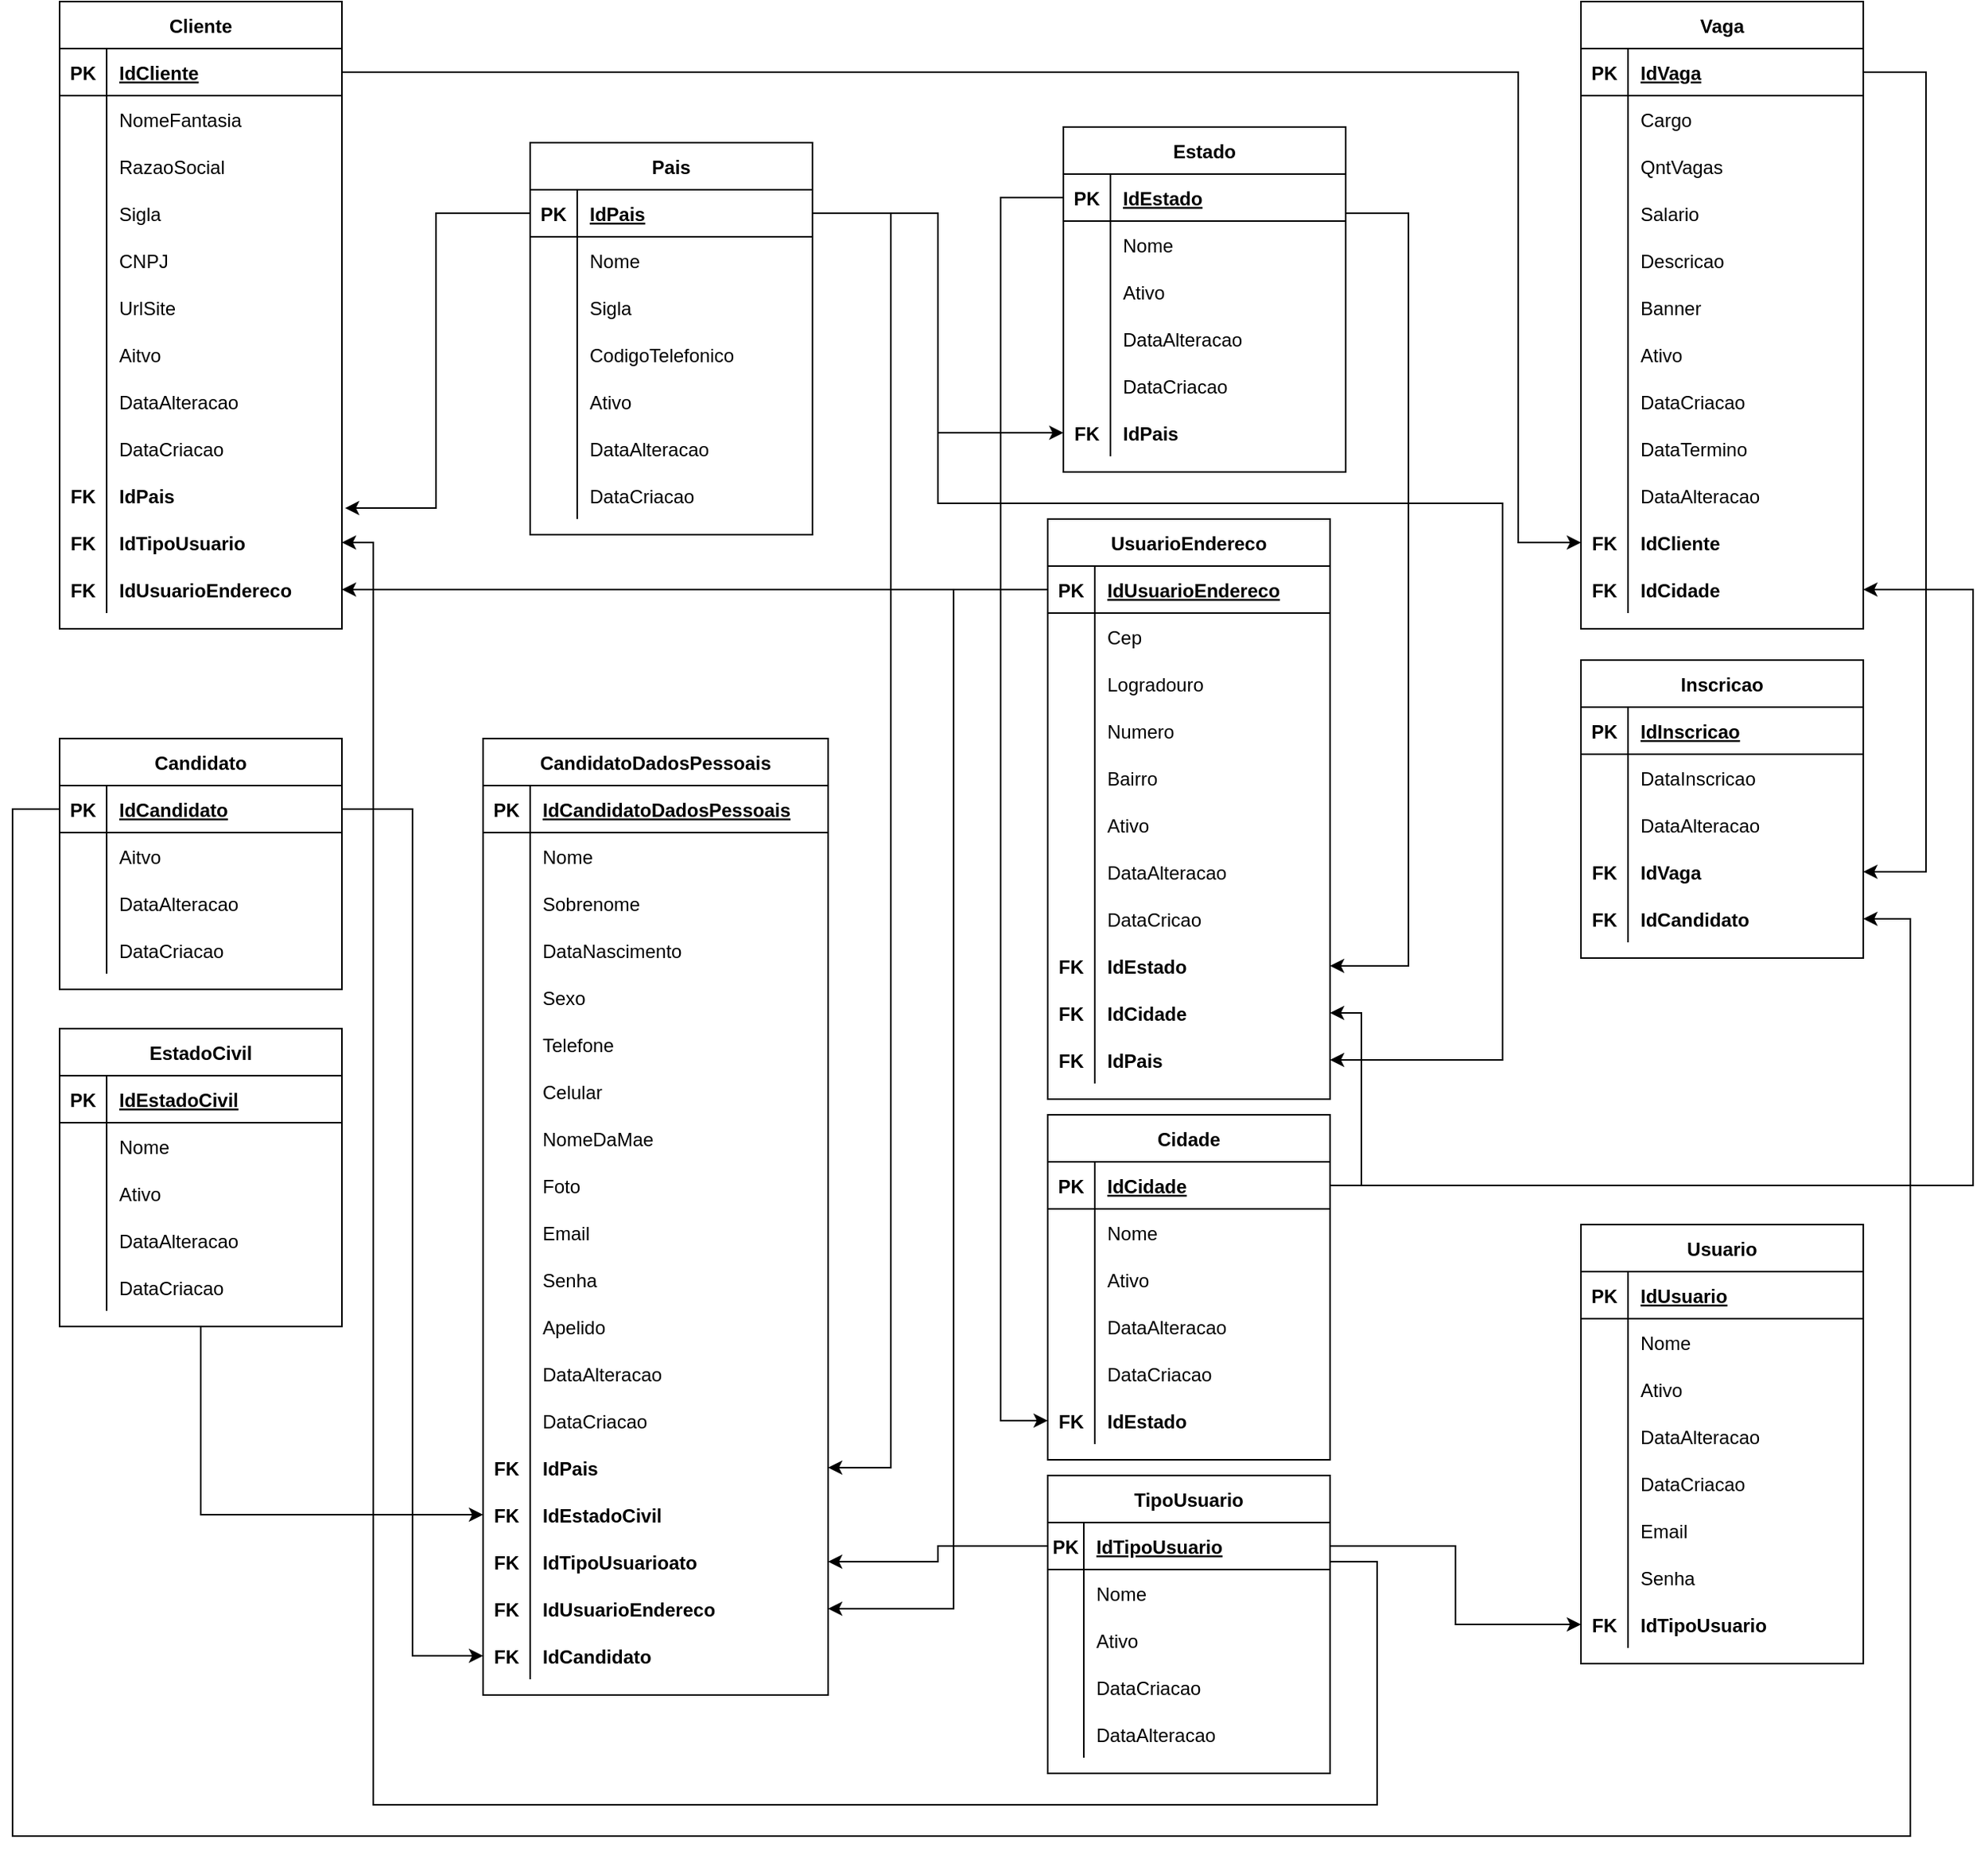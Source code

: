<mxfile version="15.7.4" type="device"><diagram id="APfh-BUGDLRk8W84-Grj" name="Page-1"><mxGraphModel dx="1063" dy="561" grid="1" gridSize="10" guides="1" tooltips="1" connect="1" arrows="1" fold="1" page="1" pageScale="1" pageWidth="827" pageHeight="1169" math="0" shadow="0"><root><mxCell id="0"/><mxCell id="1" parent="0"/><mxCell id="1IYZ0NSYZTu_OOfPsqmB-1" value="Candidato" style="shape=table;startSize=30;container=1;collapsible=1;childLayout=tableLayout;fixedRows=1;rowLines=0;fontStyle=1;align=center;resizeLast=1;" vertex="1" parent="1"><mxGeometry x="50" y="490" width="180" height="160" as="geometry"/></mxCell><mxCell id="1IYZ0NSYZTu_OOfPsqmB-2" value="" style="shape=partialRectangle;collapsible=0;dropTarget=0;pointerEvents=0;fillColor=none;top=0;left=0;bottom=1;right=0;points=[[0,0.5],[1,0.5]];portConstraint=eastwest;" vertex="1" parent="1IYZ0NSYZTu_OOfPsqmB-1"><mxGeometry y="30" width="180" height="30" as="geometry"/></mxCell><mxCell id="1IYZ0NSYZTu_OOfPsqmB-3" value="PK" style="shape=partialRectangle;connectable=0;fillColor=none;top=0;left=0;bottom=0;right=0;fontStyle=1;overflow=hidden;" vertex="1" parent="1IYZ0NSYZTu_OOfPsqmB-2"><mxGeometry width="30" height="30" as="geometry"><mxRectangle width="30" height="30" as="alternateBounds"/></mxGeometry></mxCell><mxCell id="1IYZ0NSYZTu_OOfPsqmB-4" value="IdCandidato" style="shape=partialRectangle;connectable=0;fillColor=none;top=0;left=0;bottom=0;right=0;align=left;spacingLeft=6;fontStyle=5;overflow=hidden;" vertex="1" parent="1IYZ0NSYZTu_OOfPsqmB-2"><mxGeometry x="30" width="150" height="30" as="geometry"><mxRectangle width="150" height="30" as="alternateBounds"/></mxGeometry></mxCell><mxCell id="1IYZ0NSYZTu_OOfPsqmB-5" value="" style="shape=partialRectangle;collapsible=0;dropTarget=0;pointerEvents=0;fillColor=none;top=0;left=0;bottom=0;right=0;points=[[0,0.5],[1,0.5]];portConstraint=eastwest;" vertex="1" parent="1IYZ0NSYZTu_OOfPsqmB-1"><mxGeometry y="60" width="180" height="30" as="geometry"/></mxCell><mxCell id="1IYZ0NSYZTu_OOfPsqmB-6" value="" style="shape=partialRectangle;connectable=0;fillColor=none;top=0;left=0;bottom=0;right=0;editable=1;overflow=hidden;" vertex="1" parent="1IYZ0NSYZTu_OOfPsqmB-5"><mxGeometry width="30" height="30" as="geometry"><mxRectangle width="30" height="30" as="alternateBounds"/></mxGeometry></mxCell><mxCell id="1IYZ0NSYZTu_OOfPsqmB-7" value="Aitvo" style="shape=partialRectangle;connectable=0;fillColor=none;top=0;left=0;bottom=0;right=0;align=left;spacingLeft=6;overflow=hidden;" vertex="1" parent="1IYZ0NSYZTu_OOfPsqmB-5"><mxGeometry x="30" width="150" height="30" as="geometry"><mxRectangle width="150" height="30" as="alternateBounds"/></mxGeometry></mxCell><mxCell id="1IYZ0NSYZTu_OOfPsqmB-8" value="" style="shape=partialRectangle;collapsible=0;dropTarget=0;pointerEvents=0;fillColor=none;top=0;left=0;bottom=0;right=0;points=[[0,0.5],[1,0.5]];portConstraint=eastwest;" vertex="1" parent="1IYZ0NSYZTu_OOfPsqmB-1"><mxGeometry y="90" width="180" height="30" as="geometry"/></mxCell><mxCell id="1IYZ0NSYZTu_OOfPsqmB-9" value="" style="shape=partialRectangle;connectable=0;fillColor=none;top=0;left=0;bottom=0;right=0;editable=1;overflow=hidden;" vertex="1" parent="1IYZ0NSYZTu_OOfPsqmB-8"><mxGeometry width="30" height="30" as="geometry"><mxRectangle width="30" height="30" as="alternateBounds"/></mxGeometry></mxCell><mxCell id="1IYZ0NSYZTu_OOfPsqmB-10" value="DataAlteracao" style="shape=partialRectangle;connectable=0;fillColor=none;top=0;left=0;bottom=0;right=0;align=left;spacingLeft=6;overflow=hidden;" vertex="1" parent="1IYZ0NSYZTu_OOfPsqmB-8"><mxGeometry x="30" width="150" height="30" as="geometry"><mxRectangle width="150" height="30" as="alternateBounds"/></mxGeometry></mxCell><mxCell id="1IYZ0NSYZTu_OOfPsqmB-68" value="" style="shape=partialRectangle;collapsible=0;dropTarget=0;pointerEvents=0;fillColor=none;top=0;left=0;bottom=0;right=0;points=[[0,0.5],[1,0.5]];portConstraint=eastwest;" vertex="1" parent="1IYZ0NSYZTu_OOfPsqmB-1"><mxGeometry y="120" width="180" height="30" as="geometry"/></mxCell><mxCell id="1IYZ0NSYZTu_OOfPsqmB-69" value="" style="shape=partialRectangle;connectable=0;fillColor=none;top=0;left=0;bottom=0;right=0;editable=1;overflow=hidden;" vertex="1" parent="1IYZ0NSYZTu_OOfPsqmB-68"><mxGeometry width="30" height="30" as="geometry"><mxRectangle width="30" height="30" as="alternateBounds"/></mxGeometry></mxCell><mxCell id="1IYZ0NSYZTu_OOfPsqmB-70" value="DataCriacao" style="shape=partialRectangle;connectable=0;fillColor=none;top=0;left=0;bottom=0;right=0;align=left;spacingLeft=6;overflow=hidden;" vertex="1" parent="1IYZ0NSYZTu_OOfPsqmB-68"><mxGeometry x="30" width="150" height="30" as="geometry"><mxRectangle width="150" height="30" as="alternateBounds"/></mxGeometry></mxCell><mxCell id="1IYZ0NSYZTu_OOfPsqmB-14" value="CandidatoDadosPessoais" style="shape=table;startSize=30;container=1;collapsible=1;childLayout=tableLayout;fixedRows=1;rowLines=0;fontStyle=1;align=center;resizeLast=1;" vertex="1" parent="1"><mxGeometry x="320" y="490" width="220" height="610.0" as="geometry"/></mxCell><mxCell id="1IYZ0NSYZTu_OOfPsqmB-15" value="" style="shape=partialRectangle;collapsible=0;dropTarget=0;pointerEvents=0;fillColor=none;top=0;left=0;bottom=1;right=0;points=[[0,0.5],[1,0.5]];portConstraint=eastwest;" vertex="1" parent="1IYZ0NSYZTu_OOfPsqmB-14"><mxGeometry y="30" width="220" height="30" as="geometry"/></mxCell><mxCell id="1IYZ0NSYZTu_OOfPsqmB-16" value="PK" style="shape=partialRectangle;connectable=0;fillColor=none;top=0;left=0;bottom=0;right=0;fontStyle=1;overflow=hidden;" vertex="1" parent="1IYZ0NSYZTu_OOfPsqmB-15"><mxGeometry width="30" height="30" as="geometry"><mxRectangle width="30" height="30" as="alternateBounds"/></mxGeometry></mxCell><mxCell id="1IYZ0NSYZTu_OOfPsqmB-17" value="IdCandidatoDadosPessoais" style="shape=partialRectangle;connectable=0;fillColor=none;top=0;left=0;bottom=0;right=0;align=left;spacingLeft=6;fontStyle=5;overflow=hidden;" vertex="1" parent="1IYZ0NSYZTu_OOfPsqmB-15"><mxGeometry x="30" width="190" height="30" as="geometry"><mxRectangle width="190" height="30" as="alternateBounds"/></mxGeometry></mxCell><mxCell id="1IYZ0NSYZTu_OOfPsqmB-18" value="" style="shape=partialRectangle;collapsible=0;dropTarget=0;pointerEvents=0;fillColor=none;top=0;left=0;bottom=0;right=0;points=[[0,0.5],[1,0.5]];portConstraint=eastwest;" vertex="1" parent="1IYZ0NSYZTu_OOfPsqmB-14"><mxGeometry y="60" width="220" height="30" as="geometry"/></mxCell><mxCell id="1IYZ0NSYZTu_OOfPsqmB-19" value="" style="shape=partialRectangle;connectable=0;fillColor=none;top=0;left=0;bottom=0;right=0;editable=1;overflow=hidden;" vertex="1" parent="1IYZ0NSYZTu_OOfPsqmB-18"><mxGeometry width="30" height="30" as="geometry"><mxRectangle width="30" height="30" as="alternateBounds"/></mxGeometry></mxCell><mxCell id="1IYZ0NSYZTu_OOfPsqmB-20" value="Nome" style="shape=partialRectangle;connectable=0;fillColor=none;top=0;left=0;bottom=0;right=0;align=left;spacingLeft=6;overflow=hidden;" vertex="1" parent="1IYZ0NSYZTu_OOfPsqmB-18"><mxGeometry x="30" width="190" height="30" as="geometry"><mxRectangle width="190" height="30" as="alternateBounds"/></mxGeometry></mxCell><mxCell id="1IYZ0NSYZTu_OOfPsqmB-21" value="" style="shape=partialRectangle;collapsible=0;dropTarget=0;pointerEvents=0;fillColor=none;top=0;left=0;bottom=0;right=0;points=[[0,0.5],[1,0.5]];portConstraint=eastwest;" vertex="1" parent="1IYZ0NSYZTu_OOfPsqmB-14"><mxGeometry y="90" width="220" height="30" as="geometry"/></mxCell><mxCell id="1IYZ0NSYZTu_OOfPsqmB-22" value="" style="shape=partialRectangle;connectable=0;fillColor=none;top=0;left=0;bottom=0;right=0;editable=1;overflow=hidden;" vertex="1" parent="1IYZ0NSYZTu_OOfPsqmB-21"><mxGeometry width="30" height="30" as="geometry"><mxRectangle width="30" height="30" as="alternateBounds"/></mxGeometry></mxCell><mxCell id="1IYZ0NSYZTu_OOfPsqmB-23" value="Sobrenome" style="shape=partialRectangle;connectable=0;fillColor=none;top=0;left=0;bottom=0;right=0;align=left;spacingLeft=6;overflow=hidden;" vertex="1" parent="1IYZ0NSYZTu_OOfPsqmB-21"><mxGeometry x="30" width="190" height="30" as="geometry"><mxRectangle width="190" height="30" as="alternateBounds"/></mxGeometry></mxCell><mxCell id="1IYZ0NSYZTu_OOfPsqmB-24" value="" style="shape=partialRectangle;collapsible=0;dropTarget=0;pointerEvents=0;fillColor=none;top=0;left=0;bottom=0;right=0;points=[[0,0.5],[1,0.5]];portConstraint=eastwest;" vertex="1" parent="1IYZ0NSYZTu_OOfPsqmB-14"><mxGeometry y="120" width="220" height="30" as="geometry"/></mxCell><mxCell id="1IYZ0NSYZTu_OOfPsqmB-25" value="" style="shape=partialRectangle;connectable=0;fillColor=none;top=0;left=0;bottom=0;right=0;editable=1;overflow=hidden;" vertex="1" parent="1IYZ0NSYZTu_OOfPsqmB-24"><mxGeometry width="30" height="30" as="geometry"><mxRectangle width="30" height="30" as="alternateBounds"/></mxGeometry></mxCell><mxCell id="1IYZ0NSYZTu_OOfPsqmB-26" value="DataNascimento" style="shape=partialRectangle;connectable=0;fillColor=none;top=0;left=0;bottom=0;right=0;align=left;spacingLeft=6;overflow=hidden;" vertex="1" parent="1IYZ0NSYZTu_OOfPsqmB-24"><mxGeometry x="30" width="190" height="30" as="geometry"><mxRectangle width="190" height="30" as="alternateBounds"/></mxGeometry></mxCell><mxCell id="1IYZ0NSYZTu_OOfPsqmB-27" value="" style="shape=partialRectangle;collapsible=0;dropTarget=0;pointerEvents=0;fillColor=none;top=0;left=0;bottom=0;right=0;points=[[0,0.5],[1,0.5]];portConstraint=eastwest;" vertex="1" parent="1IYZ0NSYZTu_OOfPsqmB-14"><mxGeometry y="150" width="220" height="30" as="geometry"/></mxCell><mxCell id="1IYZ0NSYZTu_OOfPsqmB-28" value="" style="shape=partialRectangle;connectable=0;fillColor=none;top=0;left=0;bottom=0;right=0;editable=1;overflow=hidden;" vertex="1" parent="1IYZ0NSYZTu_OOfPsqmB-27"><mxGeometry width="30" height="30" as="geometry"><mxRectangle width="30" height="30" as="alternateBounds"/></mxGeometry></mxCell><mxCell id="1IYZ0NSYZTu_OOfPsqmB-29" value="Sexo" style="shape=partialRectangle;connectable=0;fillColor=none;top=0;left=0;bottom=0;right=0;align=left;spacingLeft=6;overflow=hidden;" vertex="1" parent="1IYZ0NSYZTu_OOfPsqmB-27"><mxGeometry x="30" width="190" height="30" as="geometry"><mxRectangle width="190" height="30" as="alternateBounds"/></mxGeometry></mxCell><mxCell id="1IYZ0NSYZTu_OOfPsqmB-30" value="" style="shape=partialRectangle;collapsible=0;dropTarget=0;pointerEvents=0;fillColor=none;top=0;left=0;bottom=0;right=0;points=[[0,0.5],[1,0.5]];portConstraint=eastwest;" vertex="1" parent="1IYZ0NSYZTu_OOfPsqmB-14"><mxGeometry y="180" width="220" height="30" as="geometry"/></mxCell><mxCell id="1IYZ0NSYZTu_OOfPsqmB-31" value="" style="shape=partialRectangle;connectable=0;fillColor=none;top=0;left=0;bottom=0;right=0;editable=1;overflow=hidden;" vertex="1" parent="1IYZ0NSYZTu_OOfPsqmB-30"><mxGeometry width="30" height="30" as="geometry"><mxRectangle width="30" height="30" as="alternateBounds"/></mxGeometry></mxCell><mxCell id="1IYZ0NSYZTu_OOfPsqmB-32" value="Telefone" style="shape=partialRectangle;connectable=0;fillColor=none;top=0;left=0;bottom=0;right=0;align=left;spacingLeft=6;overflow=hidden;" vertex="1" parent="1IYZ0NSYZTu_OOfPsqmB-30"><mxGeometry x="30" width="190" height="30" as="geometry"><mxRectangle width="190" height="30" as="alternateBounds"/></mxGeometry></mxCell><mxCell id="1IYZ0NSYZTu_OOfPsqmB-33" value="" style="shape=partialRectangle;collapsible=0;dropTarget=0;pointerEvents=0;fillColor=none;top=0;left=0;bottom=0;right=0;points=[[0,0.5],[1,0.5]];portConstraint=eastwest;" vertex="1" parent="1IYZ0NSYZTu_OOfPsqmB-14"><mxGeometry y="210" width="220" height="30" as="geometry"/></mxCell><mxCell id="1IYZ0NSYZTu_OOfPsqmB-34" value="" style="shape=partialRectangle;connectable=0;fillColor=none;top=0;left=0;bottom=0;right=0;editable=1;overflow=hidden;" vertex="1" parent="1IYZ0NSYZTu_OOfPsqmB-33"><mxGeometry width="30" height="30" as="geometry"><mxRectangle width="30" height="30" as="alternateBounds"/></mxGeometry></mxCell><mxCell id="1IYZ0NSYZTu_OOfPsqmB-35" value="Celular" style="shape=partialRectangle;connectable=0;fillColor=none;top=0;left=0;bottom=0;right=0;align=left;spacingLeft=6;overflow=hidden;" vertex="1" parent="1IYZ0NSYZTu_OOfPsqmB-33"><mxGeometry x="30" width="190" height="30" as="geometry"><mxRectangle width="190" height="30" as="alternateBounds"/></mxGeometry></mxCell><mxCell id="1IYZ0NSYZTu_OOfPsqmB-36" value="" style="shape=partialRectangle;collapsible=0;dropTarget=0;pointerEvents=0;fillColor=none;top=0;left=0;bottom=0;right=0;points=[[0,0.5],[1,0.5]];portConstraint=eastwest;" vertex="1" parent="1IYZ0NSYZTu_OOfPsqmB-14"><mxGeometry y="240" width="220" height="30" as="geometry"/></mxCell><mxCell id="1IYZ0NSYZTu_OOfPsqmB-37" value="" style="shape=partialRectangle;connectable=0;fillColor=none;top=0;left=0;bottom=0;right=0;editable=1;overflow=hidden;" vertex="1" parent="1IYZ0NSYZTu_OOfPsqmB-36"><mxGeometry width="30" height="30" as="geometry"><mxRectangle width="30" height="30" as="alternateBounds"/></mxGeometry></mxCell><mxCell id="1IYZ0NSYZTu_OOfPsqmB-38" value="NomeDaMae" style="shape=partialRectangle;connectable=0;fillColor=none;top=0;left=0;bottom=0;right=0;align=left;spacingLeft=6;overflow=hidden;" vertex="1" parent="1IYZ0NSYZTu_OOfPsqmB-36"><mxGeometry x="30" width="190" height="30" as="geometry"><mxRectangle width="190" height="30" as="alternateBounds"/></mxGeometry></mxCell><mxCell id="1IYZ0NSYZTu_OOfPsqmB-39" value="" style="shape=partialRectangle;collapsible=0;dropTarget=0;pointerEvents=0;fillColor=none;top=0;left=0;bottom=0;right=0;points=[[0,0.5],[1,0.5]];portConstraint=eastwest;" vertex="1" parent="1IYZ0NSYZTu_OOfPsqmB-14"><mxGeometry y="270" width="220" height="30" as="geometry"/></mxCell><mxCell id="1IYZ0NSYZTu_OOfPsqmB-40" value="" style="shape=partialRectangle;connectable=0;fillColor=none;top=0;left=0;bottom=0;right=0;editable=1;overflow=hidden;" vertex="1" parent="1IYZ0NSYZTu_OOfPsqmB-39"><mxGeometry width="30" height="30" as="geometry"><mxRectangle width="30" height="30" as="alternateBounds"/></mxGeometry></mxCell><mxCell id="1IYZ0NSYZTu_OOfPsqmB-41" value="Foto" style="shape=partialRectangle;connectable=0;fillColor=none;top=0;left=0;bottom=0;right=0;align=left;spacingLeft=6;overflow=hidden;" vertex="1" parent="1IYZ0NSYZTu_OOfPsqmB-39"><mxGeometry x="30" width="190" height="30" as="geometry"><mxRectangle width="190" height="30" as="alternateBounds"/></mxGeometry></mxCell><mxCell id="1IYZ0NSYZTu_OOfPsqmB-42" value="" style="shape=partialRectangle;collapsible=0;dropTarget=0;pointerEvents=0;fillColor=none;top=0;left=0;bottom=0;right=0;points=[[0,0.5],[1,0.5]];portConstraint=eastwest;" vertex="1" parent="1IYZ0NSYZTu_OOfPsqmB-14"><mxGeometry y="300" width="220" height="30" as="geometry"/></mxCell><mxCell id="1IYZ0NSYZTu_OOfPsqmB-43" value="" style="shape=partialRectangle;connectable=0;fillColor=none;top=0;left=0;bottom=0;right=0;editable=1;overflow=hidden;" vertex="1" parent="1IYZ0NSYZTu_OOfPsqmB-42"><mxGeometry width="30" height="30" as="geometry"><mxRectangle width="30" height="30" as="alternateBounds"/></mxGeometry></mxCell><mxCell id="1IYZ0NSYZTu_OOfPsqmB-44" value="Email" style="shape=partialRectangle;connectable=0;fillColor=none;top=0;left=0;bottom=0;right=0;align=left;spacingLeft=6;overflow=hidden;" vertex="1" parent="1IYZ0NSYZTu_OOfPsqmB-42"><mxGeometry x="30" width="190" height="30" as="geometry"><mxRectangle width="190" height="30" as="alternateBounds"/></mxGeometry></mxCell><mxCell id="1IYZ0NSYZTu_OOfPsqmB-71" value="" style="shape=partialRectangle;collapsible=0;dropTarget=0;pointerEvents=0;fillColor=none;top=0;left=0;bottom=0;right=0;points=[[0,0.5],[1,0.5]];portConstraint=eastwest;" vertex="1" parent="1IYZ0NSYZTu_OOfPsqmB-14"><mxGeometry y="330" width="220" height="30" as="geometry"/></mxCell><mxCell id="1IYZ0NSYZTu_OOfPsqmB-72" value="" style="shape=partialRectangle;connectable=0;fillColor=none;top=0;left=0;bottom=0;right=0;editable=1;overflow=hidden;" vertex="1" parent="1IYZ0NSYZTu_OOfPsqmB-71"><mxGeometry width="30" height="30" as="geometry"><mxRectangle width="30" height="30" as="alternateBounds"/></mxGeometry></mxCell><mxCell id="1IYZ0NSYZTu_OOfPsqmB-73" value="Senha" style="shape=partialRectangle;connectable=0;fillColor=none;top=0;left=0;bottom=0;right=0;align=left;spacingLeft=6;overflow=hidden;" vertex="1" parent="1IYZ0NSYZTu_OOfPsqmB-71"><mxGeometry x="30" width="190" height="30" as="geometry"><mxRectangle width="190" height="30" as="alternateBounds"/></mxGeometry></mxCell><mxCell id="1IYZ0NSYZTu_OOfPsqmB-74" value="" style="shape=partialRectangle;collapsible=0;dropTarget=0;pointerEvents=0;fillColor=none;top=0;left=0;bottom=0;right=0;points=[[0,0.5],[1,0.5]];portConstraint=eastwest;" vertex="1" parent="1IYZ0NSYZTu_OOfPsqmB-14"><mxGeometry y="360" width="220" height="30" as="geometry"/></mxCell><mxCell id="1IYZ0NSYZTu_OOfPsqmB-75" value="" style="shape=partialRectangle;connectable=0;fillColor=none;top=0;left=0;bottom=0;right=0;editable=1;overflow=hidden;" vertex="1" parent="1IYZ0NSYZTu_OOfPsqmB-74"><mxGeometry width="30" height="30" as="geometry"><mxRectangle width="30" height="30" as="alternateBounds"/></mxGeometry></mxCell><mxCell id="1IYZ0NSYZTu_OOfPsqmB-76" value="Apelido" style="shape=partialRectangle;connectable=0;fillColor=none;top=0;left=0;bottom=0;right=0;align=left;spacingLeft=6;overflow=hidden;" vertex="1" parent="1IYZ0NSYZTu_OOfPsqmB-74"><mxGeometry x="30" width="190" height="30" as="geometry"><mxRectangle width="190" height="30" as="alternateBounds"/></mxGeometry></mxCell><mxCell id="1IYZ0NSYZTu_OOfPsqmB-77" value="" style="shape=partialRectangle;collapsible=0;dropTarget=0;pointerEvents=0;fillColor=none;top=0;left=0;bottom=0;right=0;points=[[0,0.5],[1,0.5]];portConstraint=eastwest;" vertex="1" parent="1IYZ0NSYZTu_OOfPsqmB-14"><mxGeometry y="390" width="220" height="30" as="geometry"/></mxCell><mxCell id="1IYZ0NSYZTu_OOfPsqmB-78" value="" style="shape=partialRectangle;connectable=0;fillColor=none;top=0;left=0;bottom=0;right=0;editable=1;overflow=hidden;" vertex="1" parent="1IYZ0NSYZTu_OOfPsqmB-77"><mxGeometry width="30" height="30" as="geometry"><mxRectangle width="30" height="30" as="alternateBounds"/></mxGeometry></mxCell><mxCell id="1IYZ0NSYZTu_OOfPsqmB-79" value="DataAlteracao" style="shape=partialRectangle;connectable=0;fillColor=none;top=0;left=0;bottom=0;right=0;align=left;spacingLeft=6;overflow=hidden;" vertex="1" parent="1IYZ0NSYZTu_OOfPsqmB-77"><mxGeometry x="30" width="190" height="30" as="geometry"><mxRectangle width="190" height="30" as="alternateBounds"/></mxGeometry></mxCell><mxCell id="1IYZ0NSYZTu_OOfPsqmB-80" value="" style="shape=partialRectangle;collapsible=0;dropTarget=0;pointerEvents=0;fillColor=none;top=0;left=0;bottom=0;right=0;points=[[0,0.5],[1,0.5]];portConstraint=eastwest;fontStyle=1" vertex="1" parent="1IYZ0NSYZTu_OOfPsqmB-14"><mxGeometry y="420" width="220" height="30" as="geometry"/></mxCell><mxCell id="1IYZ0NSYZTu_OOfPsqmB-81" value="" style="shape=partialRectangle;connectable=0;fillColor=none;top=0;left=0;bottom=0;right=0;editable=1;overflow=hidden;fontStyle=1" vertex="1" parent="1IYZ0NSYZTu_OOfPsqmB-80"><mxGeometry width="30" height="30" as="geometry"><mxRectangle width="30" height="30" as="alternateBounds"/></mxGeometry></mxCell><mxCell id="1IYZ0NSYZTu_OOfPsqmB-82" value="DataCriacao" style="shape=partialRectangle;connectable=0;fillColor=none;top=0;left=0;bottom=0;right=0;align=left;spacingLeft=6;overflow=hidden;fontStyle=0" vertex="1" parent="1IYZ0NSYZTu_OOfPsqmB-80"><mxGeometry x="30" width="190" height="30" as="geometry"><mxRectangle width="190" height="30" as="alternateBounds"/></mxGeometry></mxCell><mxCell id="1IYZ0NSYZTu_OOfPsqmB-83" value="" style="shape=partialRectangle;collapsible=0;dropTarget=0;pointerEvents=0;fillColor=none;top=0;left=0;bottom=0;right=0;points=[[0,0.5],[1,0.5]];portConstraint=eastwest;" vertex="1" parent="1IYZ0NSYZTu_OOfPsqmB-14"><mxGeometry y="450" width="220" height="30" as="geometry"/></mxCell><mxCell id="1IYZ0NSYZTu_OOfPsqmB-84" value="FK" style="shape=partialRectangle;connectable=0;fillColor=none;top=0;left=0;bottom=0;right=0;editable=1;overflow=hidden;fontStyle=1" vertex="1" parent="1IYZ0NSYZTu_OOfPsqmB-83"><mxGeometry width="30" height="30" as="geometry"><mxRectangle width="30" height="30" as="alternateBounds"/></mxGeometry></mxCell><mxCell id="1IYZ0NSYZTu_OOfPsqmB-85" value="IdPais" style="shape=partialRectangle;connectable=0;fillColor=none;top=0;left=0;bottom=0;right=0;align=left;spacingLeft=6;overflow=hidden;fontStyle=1" vertex="1" parent="1IYZ0NSYZTu_OOfPsqmB-83"><mxGeometry x="30" width="190" height="30" as="geometry"><mxRectangle width="190" height="30" as="alternateBounds"/></mxGeometry></mxCell><mxCell id="1IYZ0NSYZTu_OOfPsqmB-89" value="" style="shape=partialRectangle;collapsible=0;dropTarget=0;pointerEvents=0;fillColor=none;top=0;left=0;bottom=0;right=0;points=[[0,0.5],[1,0.5]];portConstraint=eastwest;" vertex="1" parent="1IYZ0NSYZTu_OOfPsqmB-14"><mxGeometry y="480" width="220" height="30" as="geometry"/></mxCell><mxCell id="1IYZ0NSYZTu_OOfPsqmB-90" value="FK" style="shape=partialRectangle;connectable=0;fillColor=none;top=0;left=0;bottom=0;right=0;editable=1;overflow=hidden;fontStyle=1" vertex="1" parent="1IYZ0NSYZTu_OOfPsqmB-89"><mxGeometry width="30" height="30" as="geometry"><mxRectangle width="30" height="30" as="alternateBounds"/></mxGeometry></mxCell><mxCell id="1IYZ0NSYZTu_OOfPsqmB-91" value="IdEstadoCivil" style="shape=partialRectangle;connectable=0;fillColor=none;top=0;left=0;bottom=0;right=0;align=left;spacingLeft=6;overflow=hidden;fontStyle=1" vertex="1" parent="1IYZ0NSYZTu_OOfPsqmB-89"><mxGeometry x="30" width="190" height="30" as="geometry"><mxRectangle width="190" height="30" as="alternateBounds"/></mxGeometry></mxCell><mxCell id="1IYZ0NSYZTu_OOfPsqmB-161" value="" style="shape=partialRectangle;collapsible=0;dropTarget=0;pointerEvents=0;fillColor=none;top=0;left=0;bottom=0;right=0;points=[[0,0.5],[1,0.5]];portConstraint=eastwest;" vertex="1" parent="1IYZ0NSYZTu_OOfPsqmB-14"><mxGeometry y="510" width="220" height="30" as="geometry"/></mxCell><mxCell id="1IYZ0NSYZTu_OOfPsqmB-162" value="FK" style="shape=partialRectangle;connectable=0;fillColor=none;top=0;left=0;bottom=0;right=0;editable=1;overflow=hidden;fontStyle=1" vertex="1" parent="1IYZ0NSYZTu_OOfPsqmB-161"><mxGeometry width="30" height="30" as="geometry"><mxRectangle width="30" height="30" as="alternateBounds"/></mxGeometry></mxCell><mxCell id="1IYZ0NSYZTu_OOfPsqmB-163" value="IdTipoUsuarioato" style="shape=partialRectangle;connectable=0;fillColor=none;top=0;left=0;bottom=0;right=0;align=left;spacingLeft=6;overflow=hidden;fontStyle=1" vertex="1" parent="1IYZ0NSYZTu_OOfPsqmB-161"><mxGeometry x="30" width="190" height="30" as="geometry"><mxRectangle width="190" height="30" as="alternateBounds"/></mxGeometry></mxCell><mxCell id="1IYZ0NSYZTu_OOfPsqmB-164" value="" style="shape=partialRectangle;collapsible=0;dropTarget=0;pointerEvents=0;fillColor=none;top=0;left=0;bottom=0;right=0;points=[[0,0.5],[1,0.5]];portConstraint=eastwest;" vertex="1" parent="1IYZ0NSYZTu_OOfPsqmB-14"><mxGeometry y="540" width="220" height="30" as="geometry"/></mxCell><mxCell id="1IYZ0NSYZTu_OOfPsqmB-165" value="FK" style="shape=partialRectangle;connectable=0;fillColor=none;top=0;left=0;bottom=0;right=0;editable=1;overflow=hidden;fontStyle=1" vertex="1" parent="1IYZ0NSYZTu_OOfPsqmB-164"><mxGeometry width="30" height="30" as="geometry"><mxRectangle width="30" height="30" as="alternateBounds"/></mxGeometry></mxCell><mxCell id="1IYZ0NSYZTu_OOfPsqmB-166" value="IdUsuarioEndereco" style="shape=partialRectangle;connectable=0;fillColor=none;top=0;left=0;bottom=0;right=0;align=left;spacingLeft=6;overflow=hidden;fontStyle=1" vertex="1" parent="1IYZ0NSYZTu_OOfPsqmB-164"><mxGeometry x="30" width="190" height="30" as="geometry"><mxRectangle width="190" height="30" as="alternateBounds"/></mxGeometry></mxCell><mxCell id="1IYZ0NSYZTu_OOfPsqmB-242" value="" style="shape=partialRectangle;collapsible=0;dropTarget=0;pointerEvents=0;fillColor=none;top=0;left=0;bottom=0;right=0;points=[[0,0.5],[1,0.5]];portConstraint=eastwest;" vertex="1" parent="1IYZ0NSYZTu_OOfPsqmB-14"><mxGeometry y="570" width="220" height="30" as="geometry"/></mxCell><mxCell id="1IYZ0NSYZTu_OOfPsqmB-243" value="FK" style="shape=partialRectangle;connectable=0;fillColor=none;top=0;left=0;bottom=0;right=0;editable=1;overflow=hidden;fontStyle=1" vertex="1" parent="1IYZ0NSYZTu_OOfPsqmB-242"><mxGeometry width="30" height="30" as="geometry"><mxRectangle width="30" height="30" as="alternateBounds"/></mxGeometry></mxCell><mxCell id="1IYZ0NSYZTu_OOfPsqmB-244" value="IdCandidato" style="shape=partialRectangle;connectable=0;fillColor=none;top=0;left=0;bottom=0;right=0;align=left;spacingLeft=6;overflow=hidden;fontStyle=1" vertex="1" parent="1IYZ0NSYZTu_OOfPsqmB-242"><mxGeometry x="30" width="190" height="30" as="geometry"><mxRectangle width="190" height="30" as="alternateBounds"/></mxGeometry></mxCell><mxCell id="1IYZ0NSYZTu_OOfPsqmB-94" style="edgeStyle=orthogonalEdgeStyle;rounded=0;orthogonalLoop=1;jettySize=auto;html=1;" edge="1" parent="1" source="1IYZ0NSYZTu_OOfPsqmB-45" target="1IYZ0NSYZTu_OOfPsqmB-89"><mxGeometry relative="1" as="geometry"/></mxCell><mxCell id="1IYZ0NSYZTu_OOfPsqmB-45" value="EstadoCivil" style="shape=table;startSize=30;container=1;collapsible=1;childLayout=tableLayout;fixedRows=1;rowLines=0;fontStyle=1;align=center;resizeLast=1;" vertex="1" parent="1"><mxGeometry x="50" y="675" width="180" height="190" as="geometry"/></mxCell><mxCell id="1IYZ0NSYZTu_OOfPsqmB-46" value="" style="shape=partialRectangle;collapsible=0;dropTarget=0;pointerEvents=0;fillColor=none;top=0;left=0;bottom=1;right=0;points=[[0,0.5],[1,0.5]];portConstraint=eastwest;" vertex="1" parent="1IYZ0NSYZTu_OOfPsqmB-45"><mxGeometry y="30" width="180" height="30" as="geometry"/></mxCell><mxCell id="1IYZ0NSYZTu_OOfPsqmB-47" value="PK" style="shape=partialRectangle;connectable=0;fillColor=none;top=0;left=0;bottom=0;right=0;fontStyle=1;overflow=hidden;" vertex="1" parent="1IYZ0NSYZTu_OOfPsqmB-46"><mxGeometry width="30" height="30" as="geometry"><mxRectangle width="30" height="30" as="alternateBounds"/></mxGeometry></mxCell><mxCell id="1IYZ0NSYZTu_OOfPsqmB-48" value="IdEstadoCivil" style="shape=partialRectangle;connectable=0;fillColor=none;top=0;left=0;bottom=0;right=0;align=left;spacingLeft=6;fontStyle=5;overflow=hidden;" vertex="1" parent="1IYZ0NSYZTu_OOfPsqmB-46"><mxGeometry x="30" width="150" height="30" as="geometry"><mxRectangle width="150" height="30" as="alternateBounds"/></mxGeometry></mxCell><mxCell id="1IYZ0NSYZTu_OOfPsqmB-49" value="" style="shape=partialRectangle;collapsible=0;dropTarget=0;pointerEvents=0;fillColor=none;top=0;left=0;bottom=0;right=0;points=[[0,0.5],[1,0.5]];portConstraint=eastwest;" vertex="1" parent="1IYZ0NSYZTu_OOfPsqmB-45"><mxGeometry y="60" width="180" height="30" as="geometry"/></mxCell><mxCell id="1IYZ0NSYZTu_OOfPsqmB-50" value="" style="shape=partialRectangle;connectable=0;fillColor=none;top=0;left=0;bottom=0;right=0;editable=1;overflow=hidden;" vertex="1" parent="1IYZ0NSYZTu_OOfPsqmB-49"><mxGeometry width="30" height="30" as="geometry"><mxRectangle width="30" height="30" as="alternateBounds"/></mxGeometry></mxCell><mxCell id="1IYZ0NSYZTu_OOfPsqmB-51" value="Nome" style="shape=partialRectangle;connectable=0;fillColor=none;top=0;left=0;bottom=0;right=0;align=left;spacingLeft=6;overflow=hidden;" vertex="1" parent="1IYZ0NSYZTu_OOfPsqmB-49"><mxGeometry x="30" width="150" height="30" as="geometry"><mxRectangle width="150" height="30" as="alternateBounds"/></mxGeometry></mxCell><mxCell id="1IYZ0NSYZTu_OOfPsqmB-328" value="" style="shape=partialRectangle;collapsible=0;dropTarget=0;pointerEvents=0;fillColor=none;top=0;left=0;bottom=0;right=0;points=[[0,0.5],[1,0.5]];portConstraint=eastwest;" vertex="1" parent="1IYZ0NSYZTu_OOfPsqmB-45"><mxGeometry y="90" width="180" height="30" as="geometry"/></mxCell><mxCell id="1IYZ0NSYZTu_OOfPsqmB-329" value="" style="shape=partialRectangle;connectable=0;fillColor=none;top=0;left=0;bottom=0;right=0;editable=1;overflow=hidden;" vertex="1" parent="1IYZ0NSYZTu_OOfPsqmB-328"><mxGeometry width="30" height="30" as="geometry"><mxRectangle width="30" height="30" as="alternateBounds"/></mxGeometry></mxCell><mxCell id="1IYZ0NSYZTu_OOfPsqmB-330" value="Ativo" style="shape=partialRectangle;connectable=0;fillColor=none;top=0;left=0;bottom=0;right=0;align=left;spacingLeft=6;overflow=hidden;" vertex="1" parent="1IYZ0NSYZTu_OOfPsqmB-328"><mxGeometry x="30" width="150" height="30" as="geometry"><mxRectangle width="150" height="30" as="alternateBounds"/></mxGeometry></mxCell><mxCell id="1IYZ0NSYZTu_OOfPsqmB-331" value="" style="shape=partialRectangle;collapsible=0;dropTarget=0;pointerEvents=0;fillColor=none;top=0;left=0;bottom=0;right=0;points=[[0,0.5],[1,0.5]];portConstraint=eastwest;" vertex="1" parent="1IYZ0NSYZTu_OOfPsqmB-45"><mxGeometry y="120" width="180" height="30" as="geometry"/></mxCell><mxCell id="1IYZ0NSYZTu_OOfPsqmB-332" value="" style="shape=partialRectangle;connectable=0;fillColor=none;top=0;left=0;bottom=0;right=0;editable=1;overflow=hidden;" vertex="1" parent="1IYZ0NSYZTu_OOfPsqmB-331"><mxGeometry width="30" height="30" as="geometry"><mxRectangle width="30" height="30" as="alternateBounds"/></mxGeometry></mxCell><mxCell id="1IYZ0NSYZTu_OOfPsqmB-333" value="DataAlteracao" style="shape=partialRectangle;connectable=0;fillColor=none;top=0;left=0;bottom=0;right=0;align=left;spacingLeft=6;overflow=hidden;" vertex="1" parent="1IYZ0NSYZTu_OOfPsqmB-331"><mxGeometry x="30" width="150" height="30" as="geometry"><mxRectangle width="150" height="30" as="alternateBounds"/></mxGeometry></mxCell><mxCell id="1IYZ0NSYZTu_OOfPsqmB-334" value="" style="shape=partialRectangle;collapsible=0;dropTarget=0;pointerEvents=0;fillColor=none;top=0;left=0;bottom=0;right=0;points=[[0,0.5],[1,0.5]];portConstraint=eastwest;" vertex="1" parent="1IYZ0NSYZTu_OOfPsqmB-45"><mxGeometry y="150" width="180" height="30" as="geometry"/></mxCell><mxCell id="1IYZ0NSYZTu_OOfPsqmB-335" value="" style="shape=partialRectangle;connectable=0;fillColor=none;top=0;left=0;bottom=0;right=0;editable=1;overflow=hidden;" vertex="1" parent="1IYZ0NSYZTu_OOfPsqmB-334"><mxGeometry width="30" height="30" as="geometry"><mxRectangle width="30" height="30" as="alternateBounds"/></mxGeometry></mxCell><mxCell id="1IYZ0NSYZTu_OOfPsqmB-336" value="DataCriacao" style="shape=partialRectangle;connectable=0;fillColor=none;top=0;left=0;bottom=0;right=0;align=left;spacingLeft=6;overflow=hidden;" vertex="1" parent="1IYZ0NSYZTu_OOfPsqmB-334"><mxGeometry x="30" width="150" height="30" as="geometry"><mxRectangle width="150" height="30" as="alternateBounds"/></mxGeometry></mxCell><mxCell id="1IYZ0NSYZTu_OOfPsqmB-60" value="TipoUsuario" style="shape=table;startSize=30;container=1;collapsible=1;childLayout=tableLayout;fixedRows=1;rowLines=0;fontStyle=1;align=center;resizeLast=1;" vertex="1" parent="1"><mxGeometry x="680" y="960" width="180" height="190.0" as="geometry"/></mxCell><mxCell id="1IYZ0NSYZTu_OOfPsqmB-61" value="" style="shape=partialRectangle;collapsible=0;dropTarget=0;pointerEvents=0;fillColor=none;top=0;left=0;bottom=1;right=0;points=[[0,0.5],[1,0.5]];portConstraint=eastwest;" vertex="1" parent="1IYZ0NSYZTu_OOfPsqmB-60"><mxGeometry y="30" width="180" height="30" as="geometry"/></mxCell><mxCell id="1IYZ0NSYZTu_OOfPsqmB-62" value="PK" style="shape=partialRectangle;connectable=0;fillColor=none;top=0;left=0;bottom=0;right=0;fontStyle=1;overflow=hidden;" vertex="1" parent="1IYZ0NSYZTu_OOfPsqmB-61"><mxGeometry width="23" height="30" as="geometry"><mxRectangle width="23" height="30" as="alternateBounds"/></mxGeometry></mxCell><mxCell id="1IYZ0NSYZTu_OOfPsqmB-63" value="IdTipoUsuario" style="shape=partialRectangle;connectable=0;fillColor=none;top=0;left=0;bottom=0;right=0;align=left;spacingLeft=6;fontStyle=5;overflow=hidden;" vertex="1" parent="1IYZ0NSYZTu_OOfPsqmB-61"><mxGeometry x="23" width="157" height="30" as="geometry"><mxRectangle width="157" height="30" as="alternateBounds"/></mxGeometry></mxCell><mxCell id="1IYZ0NSYZTu_OOfPsqmB-64" value="" style="shape=partialRectangle;collapsible=0;dropTarget=0;pointerEvents=0;fillColor=none;top=0;left=0;bottom=0;right=0;points=[[0,0.5],[1,0.5]];portConstraint=eastwest;" vertex="1" parent="1IYZ0NSYZTu_OOfPsqmB-60"><mxGeometry y="60" width="180" height="30" as="geometry"/></mxCell><mxCell id="1IYZ0NSYZTu_OOfPsqmB-65" value="" style="shape=partialRectangle;connectable=0;fillColor=none;top=0;left=0;bottom=0;right=0;editable=1;overflow=hidden;" vertex="1" parent="1IYZ0NSYZTu_OOfPsqmB-64"><mxGeometry width="23" height="30" as="geometry"><mxRectangle width="23" height="30" as="alternateBounds"/></mxGeometry></mxCell><mxCell id="1IYZ0NSYZTu_OOfPsqmB-66" value="Nome" style="shape=partialRectangle;connectable=0;fillColor=none;top=0;left=0;bottom=0;right=0;align=left;spacingLeft=6;overflow=hidden;" vertex="1" parent="1IYZ0NSYZTu_OOfPsqmB-64"><mxGeometry x="23" width="157" height="30" as="geometry"><mxRectangle width="157" height="30" as="alternateBounds"/></mxGeometry></mxCell><mxCell id="1IYZ0NSYZTu_OOfPsqmB-337" value="" style="shape=partialRectangle;collapsible=0;dropTarget=0;pointerEvents=0;fillColor=none;top=0;left=0;bottom=0;right=0;points=[[0,0.5],[1,0.5]];portConstraint=eastwest;" vertex="1" parent="1IYZ0NSYZTu_OOfPsqmB-60"><mxGeometry y="90" width="180" height="30" as="geometry"/></mxCell><mxCell id="1IYZ0NSYZTu_OOfPsqmB-338" value="" style="shape=partialRectangle;connectable=0;fillColor=none;top=0;left=0;bottom=0;right=0;editable=1;overflow=hidden;" vertex="1" parent="1IYZ0NSYZTu_OOfPsqmB-337"><mxGeometry width="23" height="30" as="geometry"><mxRectangle width="23" height="30" as="alternateBounds"/></mxGeometry></mxCell><mxCell id="1IYZ0NSYZTu_OOfPsqmB-339" value="Ativo" style="shape=partialRectangle;connectable=0;fillColor=none;top=0;left=0;bottom=0;right=0;align=left;spacingLeft=6;overflow=hidden;" vertex="1" parent="1IYZ0NSYZTu_OOfPsqmB-337"><mxGeometry x="23" width="157" height="30" as="geometry"><mxRectangle width="157" height="30" as="alternateBounds"/></mxGeometry></mxCell><mxCell id="1IYZ0NSYZTu_OOfPsqmB-340" value="" style="shape=partialRectangle;collapsible=0;dropTarget=0;pointerEvents=0;fillColor=none;top=0;left=0;bottom=0;right=0;points=[[0,0.5],[1,0.5]];portConstraint=eastwest;" vertex="1" parent="1IYZ0NSYZTu_OOfPsqmB-60"><mxGeometry y="120" width="180" height="30" as="geometry"/></mxCell><mxCell id="1IYZ0NSYZTu_OOfPsqmB-341" value="" style="shape=partialRectangle;connectable=0;fillColor=none;top=0;left=0;bottom=0;right=0;editable=1;overflow=hidden;" vertex="1" parent="1IYZ0NSYZTu_OOfPsqmB-340"><mxGeometry width="23" height="30" as="geometry"><mxRectangle width="23" height="30" as="alternateBounds"/></mxGeometry></mxCell><mxCell id="1IYZ0NSYZTu_OOfPsqmB-342" value="DataCriacao" style="shape=partialRectangle;connectable=0;fillColor=none;top=0;left=0;bottom=0;right=0;align=left;spacingLeft=6;overflow=hidden;" vertex="1" parent="1IYZ0NSYZTu_OOfPsqmB-340"><mxGeometry x="23" width="157" height="30" as="geometry"><mxRectangle width="157" height="30" as="alternateBounds"/></mxGeometry></mxCell><mxCell id="1IYZ0NSYZTu_OOfPsqmB-453" value="" style="shape=partialRectangle;collapsible=0;dropTarget=0;pointerEvents=0;fillColor=none;top=0;left=0;bottom=0;right=0;points=[[0,0.5],[1,0.5]];portConstraint=eastwest;" vertex="1" parent="1IYZ0NSYZTu_OOfPsqmB-60"><mxGeometry y="150" width="180" height="30" as="geometry"/></mxCell><mxCell id="1IYZ0NSYZTu_OOfPsqmB-454" value="" style="shape=partialRectangle;connectable=0;fillColor=none;top=0;left=0;bottom=0;right=0;editable=1;overflow=hidden;" vertex="1" parent="1IYZ0NSYZTu_OOfPsqmB-453"><mxGeometry width="23" height="30" as="geometry"><mxRectangle width="23" height="30" as="alternateBounds"/></mxGeometry></mxCell><mxCell id="1IYZ0NSYZTu_OOfPsqmB-455" value="DataAlteracao" style="shape=partialRectangle;connectable=0;fillColor=none;top=0;left=0;bottom=0;right=0;align=left;spacingLeft=6;overflow=hidden;" vertex="1" parent="1IYZ0NSYZTu_OOfPsqmB-453"><mxGeometry x="23" width="157" height="30" as="geometry"><mxRectangle width="157" height="30" as="alternateBounds"/></mxGeometry></mxCell><mxCell id="1IYZ0NSYZTu_OOfPsqmB-92" style="edgeStyle=orthogonalEdgeStyle;rounded=0;orthogonalLoop=1;jettySize=auto;html=1;" edge="1" parent="1" source="1IYZ0NSYZTu_OOfPsqmB-2" target="1IYZ0NSYZTu_OOfPsqmB-242"><mxGeometry relative="1" as="geometry"/></mxCell><mxCell id="1IYZ0NSYZTu_OOfPsqmB-96" value="Cliente" style="shape=table;startSize=30;container=1;collapsible=1;childLayout=tableLayout;fixedRows=1;rowLines=0;fontStyle=1;align=center;resizeLast=1;" vertex="1" parent="1"><mxGeometry x="50" y="20" width="180" height="400" as="geometry"/></mxCell><mxCell id="1IYZ0NSYZTu_OOfPsqmB-97" value="" style="shape=partialRectangle;collapsible=0;dropTarget=0;pointerEvents=0;fillColor=none;top=0;left=0;bottom=1;right=0;points=[[0,0.5],[1,0.5]];portConstraint=eastwest;" vertex="1" parent="1IYZ0NSYZTu_OOfPsqmB-96"><mxGeometry y="30" width="180" height="30" as="geometry"/></mxCell><mxCell id="1IYZ0NSYZTu_OOfPsqmB-98" value="PK" style="shape=partialRectangle;connectable=0;fillColor=none;top=0;left=0;bottom=0;right=0;fontStyle=1;overflow=hidden;" vertex="1" parent="1IYZ0NSYZTu_OOfPsqmB-97"><mxGeometry width="30" height="30" as="geometry"><mxRectangle width="30" height="30" as="alternateBounds"/></mxGeometry></mxCell><mxCell id="1IYZ0NSYZTu_OOfPsqmB-99" value="IdCliente" style="shape=partialRectangle;connectable=0;fillColor=none;top=0;left=0;bottom=0;right=0;align=left;spacingLeft=6;fontStyle=5;overflow=hidden;" vertex="1" parent="1IYZ0NSYZTu_OOfPsqmB-97"><mxGeometry x="30" width="150" height="30" as="geometry"><mxRectangle width="150" height="30" as="alternateBounds"/></mxGeometry></mxCell><mxCell id="1IYZ0NSYZTu_OOfPsqmB-100" value="" style="shape=partialRectangle;collapsible=0;dropTarget=0;pointerEvents=0;fillColor=none;top=0;left=0;bottom=0;right=0;points=[[0,0.5],[1,0.5]];portConstraint=eastwest;" vertex="1" parent="1IYZ0NSYZTu_OOfPsqmB-96"><mxGeometry y="60" width="180" height="30" as="geometry"/></mxCell><mxCell id="1IYZ0NSYZTu_OOfPsqmB-101" value="" style="shape=partialRectangle;connectable=0;fillColor=none;top=0;left=0;bottom=0;right=0;editable=1;overflow=hidden;" vertex="1" parent="1IYZ0NSYZTu_OOfPsqmB-100"><mxGeometry width="30" height="30" as="geometry"><mxRectangle width="30" height="30" as="alternateBounds"/></mxGeometry></mxCell><mxCell id="1IYZ0NSYZTu_OOfPsqmB-102" value="NomeFantasia" style="shape=partialRectangle;connectable=0;fillColor=none;top=0;left=0;bottom=0;right=0;align=left;spacingLeft=6;overflow=hidden;" vertex="1" parent="1IYZ0NSYZTu_OOfPsqmB-100"><mxGeometry x="30" width="150" height="30" as="geometry"><mxRectangle width="150" height="30" as="alternateBounds"/></mxGeometry></mxCell><mxCell id="1IYZ0NSYZTu_OOfPsqmB-103" value="" style="shape=partialRectangle;collapsible=0;dropTarget=0;pointerEvents=0;fillColor=none;top=0;left=0;bottom=0;right=0;points=[[0,0.5],[1,0.5]];portConstraint=eastwest;" vertex="1" parent="1IYZ0NSYZTu_OOfPsqmB-96"><mxGeometry y="90" width="180" height="30" as="geometry"/></mxCell><mxCell id="1IYZ0NSYZTu_OOfPsqmB-104" value="" style="shape=partialRectangle;connectable=0;fillColor=none;top=0;left=0;bottom=0;right=0;editable=1;overflow=hidden;" vertex="1" parent="1IYZ0NSYZTu_OOfPsqmB-103"><mxGeometry width="30" height="30" as="geometry"><mxRectangle width="30" height="30" as="alternateBounds"/></mxGeometry></mxCell><mxCell id="1IYZ0NSYZTu_OOfPsqmB-105" value="RazaoSocial" style="shape=partialRectangle;connectable=0;fillColor=none;top=0;left=0;bottom=0;right=0;align=left;spacingLeft=6;overflow=hidden;" vertex="1" parent="1IYZ0NSYZTu_OOfPsqmB-103"><mxGeometry x="30" width="150" height="30" as="geometry"><mxRectangle width="150" height="30" as="alternateBounds"/></mxGeometry></mxCell><mxCell id="1IYZ0NSYZTu_OOfPsqmB-106" value="" style="shape=partialRectangle;collapsible=0;dropTarget=0;pointerEvents=0;fillColor=none;top=0;left=0;bottom=0;right=0;points=[[0,0.5],[1,0.5]];portConstraint=eastwest;" vertex="1" parent="1IYZ0NSYZTu_OOfPsqmB-96"><mxGeometry y="120" width="180" height="30" as="geometry"/></mxCell><mxCell id="1IYZ0NSYZTu_OOfPsqmB-107" value="" style="shape=partialRectangle;connectable=0;fillColor=none;top=0;left=0;bottom=0;right=0;editable=1;overflow=hidden;" vertex="1" parent="1IYZ0NSYZTu_OOfPsqmB-106"><mxGeometry width="30" height="30" as="geometry"><mxRectangle width="30" height="30" as="alternateBounds"/></mxGeometry></mxCell><mxCell id="1IYZ0NSYZTu_OOfPsqmB-108" value="Sigla" style="shape=partialRectangle;connectable=0;fillColor=none;top=0;left=0;bottom=0;right=0;align=left;spacingLeft=6;overflow=hidden;" vertex="1" parent="1IYZ0NSYZTu_OOfPsqmB-106"><mxGeometry x="30" width="150" height="30" as="geometry"><mxRectangle width="150" height="30" as="alternateBounds"/></mxGeometry></mxCell><mxCell id="1IYZ0NSYZTu_OOfPsqmB-109" value="" style="shape=partialRectangle;collapsible=0;dropTarget=0;pointerEvents=0;fillColor=none;top=0;left=0;bottom=0;right=0;points=[[0,0.5],[1,0.5]];portConstraint=eastwest;" vertex="1" parent="1IYZ0NSYZTu_OOfPsqmB-96"><mxGeometry y="150" width="180" height="30" as="geometry"/></mxCell><mxCell id="1IYZ0NSYZTu_OOfPsqmB-110" value="" style="shape=partialRectangle;connectable=0;fillColor=none;top=0;left=0;bottom=0;right=0;editable=1;overflow=hidden;" vertex="1" parent="1IYZ0NSYZTu_OOfPsqmB-109"><mxGeometry width="30" height="30" as="geometry"><mxRectangle width="30" height="30" as="alternateBounds"/></mxGeometry></mxCell><mxCell id="1IYZ0NSYZTu_OOfPsqmB-111" value="CNPJ" style="shape=partialRectangle;connectable=0;fillColor=none;top=0;left=0;bottom=0;right=0;align=left;spacingLeft=6;overflow=hidden;" vertex="1" parent="1IYZ0NSYZTu_OOfPsqmB-109"><mxGeometry x="30" width="150" height="30" as="geometry"><mxRectangle width="150" height="30" as="alternateBounds"/></mxGeometry></mxCell><mxCell id="1IYZ0NSYZTu_OOfPsqmB-112" value="" style="shape=partialRectangle;collapsible=0;dropTarget=0;pointerEvents=0;fillColor=none;top=0;left=0;bottom=0;right=0;points=[[0,0.5],[1,0.5]];portConstraint=eastwest;" vertex="1" parent="1IYZ0NSYZTu_OOfPsqmB-96"><mxGeometry y="180" width="180" height="30" as="geometry"/></mxCell><mxCell id="1IYZ0NSYZTu_OOfPsqmB-113" value="" style="shape=partialRectangle;connectable=0;fillColor=none;top=0;left=0;bottom=0;right=0;editable=1;overflow=hidden;" vertex="1" parent="1IYZ0NSYZTu_OOfPsqmB-112"><mxGeometry width="30" height="30" as="geometry"><mxRectangle width="30" height="30" as="alternateBounds"/></mxGeometry></mxCell><mxCell id="1IYZ0NSYZTu_OOfPsqmB-114" value="UrlSite" style="shape=partialRectangle;connectable=0;fillColor=none;top=0;left=0;bottom=0;right=0;align=left;spacingLeft=6;overflow=hidden;" vertex="1" parent="1IYZ0NSYZTu_OOfPsqmB-112"><mxGeometry x="30" width="150" height="30" as="geometry"><mxRectangle width="150" height="30" as="alternateBounds"/></mxGeometry></mxCell><mxCell id="1IYZ0NSYZTu_OOfPsqmB-115" value="" style="shape=partialRectangle;collapsible=0;dropTarget=0;pointerEvents=0;fillColor=none;top=0;left=0;bottom=0;right=0;points=[[0,0.5],[1,0.5]];portConstraint=eastwest;" vertex="1" parent="1IYZ0NSYZTu_OOfPsqmB-96"><mxGeometry y="210" width="180" height="30" as="geometry"/></mxCell><mxCell id="1IYZ0NSYZTu_OOfPsqmB-116" value="" style="shape=partialRectangle;connectable=0;fillColor=none;top=0;left=0;bottom=0;right=0;editable=1;overflow=hidden;" vertex="1" parent="1IYZ0NSYZTu_OOfPsqmB-115"><mxGeometry width="30" height="30" as="geometry"><mxRectangle width="30" height="30" as="alternateBounds"/></mxGeometry></mxCell><mxCell id="1IYZ0NSYZTu_OOfPsqmB-117" value="Aitvo" style="shape=partialRectangle;connectable=0;fillColor=none;top=0;left=0;bottom=0;right=0;align=left;spacingLeft=6;overflow=hidden;" vertex="1" parent="1IYZ0NSYZTu_OOfPsqmB-115"><mxGeometry x="30" width="150" height="30" as="geometry"><mxRectangle width="150" height="30" as="alternateBounds"/></mxGeometry></mxCell><mxCell id="1IYZ0NSYZTu_OOfPsqmB-118" value="" style="shape=partialRectangle;collapsible=0;dropTarget=0;pointerEvents=0;fillColor=none;top=0;left=0;bottom=0;right=0;points=[[0,0.5],[1,0.5]];portConstraint=eastwest;" vertex="1" parent="1IYZ0NSYZTu_OOfPsqmB-96"><mxGeometry y="240" width="180" height="30" as="geometry"/></mxCell><mxCell id="1IYZ0NSYZTu_OOfPsqmB-119" value="" style="shape=partialRectangle;connectable=0;fillColor=none;top=0;left=0;bottom=0;right=0;editable=1;overflow=hidden;" vertex="1" parent="1IYZ0NSYZTu_OOfPsqmB-118"><mxGeometry width="30" height="30" as="geometry"><mxRectangle width="30" height="30" as="alternateBounds"/></mxGeometry></mxCell><mxCell id="1IYZ0NSYZTu_OOfPsqmB-120" value="DataAlteracao" style="shape=partialRectangle;connectable=0;fillColor=none;top=0;left=0;bottom=0;right=0;align=left;spacingLeft=6;overflow=hidden;" vertex="1" parent="1IYZ0NSYZTu_OOfPsqmB-118"><mxGeometry x="30" width="150" height="30" as="geometry"><mxRectangle width="150" height="30" as="alternateBounds"/></mxGeometry></mxCell><mxCell id="1IYZ0NSYZTu_OOfPsqmB-121" value="" style="shape=partialRectangle;collapsible=0;dropTarget=0;pointerEvents=0;fillColor=none;top=0;left=0;bottom=0;right=0;points=[[0,0.5],[1,0.5]];portConstraint=eastwest;" vertex="1" parent="1IYZ0NSYZTu_OOfPsqmB-96"><mxGeometry y="270" width="180" height="30" as="geometry"/></mxCell><mxCell id="1IYZ0NSYZTu_OOfPsqmB-122" value="" style="shape=partialRectangle;connectable=0;fillColor=none;top=0;left=0;bottom=0;right=0;editable=1;overflow=hidden;" vertex="1" parent="1IYZ0NSYZTu_OOfPsqmB-121"><mxGeometry width="30" height="30" as="geometry"><mxRectangle width="30" height="30" as="alternateBounds"/></mxGeometry></mxCell><mxCell id="1IYZ0NSYZTu_OOfPsqmB-123" value="DataCriacao" style="shape=partialRectangle;connectable=0;fillColor=none;top=0;left=0;bottom=0;right=0;align=left;spacingLeft=6;overflow=hidden;" vertex="1" parent="1IYZ0NSYZTu_OOfPsqmB-121"><mxGeometry x="30" width="150" height="30" as="geometry"><mxRectangle width="150" height="30" as="alternateBounds"/></mxGeometry></mxCell><mxCell id="1IYZ0NSYZTu_OOfPsqmB-124" value="" style="shape=partialRectangle;collapsible=0;dropTarget=0;pointerEvents=0;fillColor=none;top=0;left=0;bottom=0;right=0;points=[[0,0.5],[1,0.5]];portConstraint=eastwest;" vertex="1" parent="1IYZ0NSYZTu_OOfPsqmB-96"><mxGeometry y="300" width="180" height="30" as="geometry"/></mxCell><mxCell id="1IYZ0NSYZTu_OOfPsqmB-125" value="FK" style="shape=partialRectangle;connectable=0;fillColor=none;top=0;left=0;bottom=0;right=0;editable=1;overflow=hidden;fontStyle=1" vertex="1" parent="1IYZ0NSYZTu_OOfPsqmB-124"><mxGeometry width="30" height="30" as="geometry"><mxRectangle width="30" height="30" as="alternateBounds"/></mxGeometry></mxCell><mxCell id="1IYZ0NSYZTu_OOfPsqmB-126" value="IdPais" style="shape=partialRectangle;connectable=0;fillColor=none;top=0;left=0;bottom=0;right=0;align=left;spacingLeft=6;overflow=hidden;fontStyle=1" vertex="1" parent="1IYZ0NSYZTu_OOfPsqmB-124"><mxGeometry x="30" width="150" height="30" as="geometry"><mxRectangle width="150" height="30" as="alternateBounds"/></mxGeometry></mxCell><mxCell id="1IYZ0NSYZTu_OOfPsqmB-127" value="" style="shape=partialRectangle;collapsible=0;dropTarget=0;pointerEvents=0;fillColor=none;top=0;left=0;bottom=0;right=0;points=[[0,0.5],[1,0.5]];portConstraint=eastwest;" vertex="1" parent="1IYZ0NSYZTu_OOfPsqmB-96"><mxGeometry y="330" width="180" height="30" as="geometry"/></mxCell><mxCell id="1IYZ0NSYZTu_OOfPsqmB-128" value="FK" style="shape=partialRectangle;connectable=0;fillColor=none;top=0;left=0;bottom=0;right=0;editable=1;overflow=hidden;fontStyle=1" vertex="1" parent="1IYZ0NSYZTu_OOfPsqmB-127"><mxGeometry width="30" height="30" as="geometry"><mxRectangle width="30" height="30" as="alternateBounds"/></mxGeometry></mxCell><mxCell id="1IYZ0NSYZTu_OOfPsqmB-129" value="IdTipoUsuario" style="shape=partialRectangle;connectable=0;fillColor=none;top=0;left=0;bottom=0;right=0;align=left;spacingLeft=6;overflow=hidden;fontStyle=1" vertex="1" parent="1IYZ0NSYZTu_OOfPsqmB-127"><mxGeometry x="30" width="150" height="30" as="geometry"><mxRectangle width="150" height="30" as="alternateBounds"/></mxGeometry></mxCell><mxCell id="1IYZ0NSYZTu_OOfPsqmB-133" value="" style="shape=partialRectangle;collapsible=0;dropTarget=0;pointerEvents=0;fillColor=none;top=0;left=0;bottom=0;right=0;points=[[0,0.5],[1,0.5]];portConstraint=eastwest;" vertex="1" parent="1IYZ0NSYZTu_OOfPsqmB-96"><mxGeometry y="360" width="180" height="30" as="geometry"/></mxCell><mxCell id="1IYZ0NSYZTu_OOfPsqmB-134" value="FK" style="shape=partialRectangle;connectable=0;fillColor=none;top=0;left=0;bottom=0;right=0;editable=1;overflow=hidden;fontStyle=1" vertex="1" parent="1IYZ0NSYZTu_OOfPsqmB-133"><mxGeometry width="30" height="30" as="geometry"><mxRectangle width="30" height="30" as="alternateBounds"/></mxGeometry></mxCell><mxCell id="1IYZ0NSYZTu_OOfPsqmB-135" value="IdUsuarioEndereco" style="shape=partialRectangle;connectable=0;fillColor=none;top=0;left=0;bottom=0;right=0;align=left;spacingLeft=6;overflow=hidden;fontStyle=1" vertex="1" parent="1IYZ0NSYZTu_OOfPsqmB-133"><mxGeometry x="30" width="150" height="30" as="geometry"><mxRectangle width="150" height="30" as="alternateBounds"/></mxGeometry></mxCell><mxCell id="1IYZ0NSYZTu_OOfPsqmB-136" value="Pais" style="shape=table;startSize=30;container=1;collapsible=1;childLayout=tableLayout;fixedRows=1;rowLines=0;fontStyle=1;align=center;resizeLast=1;" vertex="1" parent="1"><mxGeometry x="350" y="110" width="180" height="250" as="geometry"/></mxCell><mxCell id="1IYZ0NSYZTu_OOfPsqmB-137" value="" style="shape=partialRectangle;collapsible=0;dropTarget=0;pointerEvents=0;fillColor=none;top=0;left=0;bottom=1;right=0;points=[[0,0.5],[1,0.5]];portConstraint=eastwest;" vertex="1" parent="1IYZ0NSYZTu_OOfPsqmB-136"><mxGeometry y="30" width="180" height="30" as="geometry"/></mxCell><mxCell id="1IYZ0NSYZTu_OOfPsqmB-138" value="PK" style="shape=partialRectangle;connectable=0;fillColor=none;top=0;left=0;bottom=0;right=0;fontStyle=1;overflow=hidden;" vertex="1" parent="1IYZ0NSYZTu_OOfPsqmB-137"><mxGeometry width="30" height="30" as="geometry"><mxRectangle width="30" height="30" as="alternateBounds"/></mxGeometry></mxCell><mxCell id="1IYZ0NSYZTu_OOfPsqmB-139" value="IdPais" style="shape=partialRectangle;connectable=0;fillColor=none;top=0;left=0;bottom=0;right=0;align=left;spacingLeft=6;fontStyle=5;overflow=hidden;" vertex="1" parent="1IYZ0NSYZTu_OOfPsqmB-137"><mxGeometry x="30" width="150" height="30" as="geometry"><mxRectangle width="150" height="30" as="alternateBounds"/></mxGeometry></mxCell><mxCell id="1IYZ0NSYZTu_OOfPsqmB-140" value="" style="shape=partialRectangle;collapsible=0;dropTarget=0;pointerEvents=0;fillColor=none;top=0;left=0;bottom=0;right=0;points=[[0,0.5],[1,0.5]];portConstraint=eastwest;" vertex="1" parent="1IYZ0NSYZTu_OOfPsqmB-136"><mxGeometry y="60" width="180" height="30" as="geometry"/></mxCell><mxCell id="1IYZ0NSYZTu_OOfPsqmB-141" value="" style="shape=partialRectangle;connectable=0;fillColor=none;top=0;left=0;bottom=0;right=0;editable=1;overflow=hidden;" vertex="1" parent="1IYZ0NSYZTu_OOfPsqmB-140"><mxGeometry width="30" height="30" as="geometry"><mxRectangle width="30" height="30" as="alternateBounds"/></mxGeometry></mxCell><mxCell id="1IYZ0NSYZTu_OOfPsqmB-142" value="Nome" style="shape=partialRectangle;connectable=0;fillColor=none;top=0;left=0;bottom=0;right=0;align=left;spacingLeft=6;overflow=hidden;" vertex="1" parent="1IYZ0NSYZTu_OOfPsqmB-140"><mxGeometry x="30" width="150" height="30" as="geometry"><mxRectangle width="150" height="30" as="alternateBounds"/></mxGeometry></mxCell><mxCell id="1IYZ0NSYZTu_OOfPsqmB-143" value="" style="shape=partialRectangle;collapsible=0;dropTarget=0;pointerEvents=0;fillColor=none;top=0;left=0;bottom=0;right=0;points=[[0,0.5],[1,0.5]];portConstraint=eastwest;" vertex="1" parent="1IYZ0NSYZTu_OOfPsqmB-136"><mxGeometry y="90" width="180" height="30" as="geometry"/></mxCell><mxCell id="1IYZ0NSYZTu_OOfPsqmB-144" value="" style="shape=partialRectangle;connectable=0;fillColor=none;top=0;left=0;bottom=0;right=0;editable=1;overflow=hidden;" vertex="1" parent="1IYZ0NSYZTu_OOfPsqmB-143"><mxGeometry width="30" height="30" as="geometry"><mxRectangle width="30" height="30" as="alternateBounds"/></mxGeometry></mxCell><mxCell id="1IYZ0NSYZTu_OOfPsqmB-145" value="Sigla" style="shape=partialRectangle;connectable=0;fillColor=none;top=0;left=0;bottom=0;right=0;align=left;spacingLeft=6;overflow=hidden;" vertex="1" parent="1IYZ0NSYZTu_OOfPsqmB-143"><mxGeometry x="30" width="150" height="30" as="geometry"><mxRectangle width="150" height="30" as="alternateBounds"/></mxGeometry></mxCell><mxCell id="1IYZ0NSYZTu_OOfPsqmB-146" value="" style="shape=partialRectangle;collapsible=0;dropTarget=0;pointerEvents=0;fillColor=none;top=0;left=0;bottom=0;right=0;points=[[0,0.5],[1,0.5]];portConstraint=eastwest;" vertex="1" parent="1IYZ0NSYZTu_OOfPsqmB-136"><mxGeometry y="120" width="180" height="30" as="geometry"/></mxCell><mxCell id="1IYZ0NSYZTu_OOfPsqmB-147" value="" style="shape=partialRectangle;connectable=0;fillColor=none;top=0;left=0;bottom=0;right=0;editable=1;overflow=hidden;" vertex="1" parent="1IYZ0NSYZTu_OOfPsqmB-146"><mxGeometry width="30" height="30" as="geometry"><mxRectangle width="30" height="30" as="alternateBounds"/></mxGeometry></mxCell><mxCell id="1IYZ0NSYZTu_OOfPsqmB-148" value="CodigoTelefonico" style="shape=partialRectangle;connectable=0;fillColor=none;top=0;left=0;bottom=0;right=0;align=left;spacingLeft=6;overflow=hidden;" vertex="1" parent="1IYZ0NSYZTu_OOfPsqmB-146"><mxGeometry x="30" width="150" height="30" as="geometry"><mxRectangle width="150" height="30" as="alternateBounds"/></mxGeometry></mxCell><mxCell id="1IYZ0NSYZTu_OOfPsqmB-149" value="" style="shape=partialRectangle;collapsible=0;dropTarget=0;pointerEvents=0;fillColor=none;top=0;left=0;bottom=0;right=0;points=[[0,0.5],[1,0.5]];portConstraint=eastwest;" vertex="1" parent="1IYZ0NSYZTu_OOfPsqmB-136"><mxGeometry y="150" width="180" height="30" as="geometry"/></mxCell><mxCell id="1IYZ0NSYZTu_OOfPsqmB-150" value="" style="shape=partialRectangle;connectable=0;fillColor=none;top=0;left=0;bottom=0;right=0;editable=1;overflow=hidden;" vertex="1" parent="1IYZ0NSYZTu_OOfPsqmB-149"><mxGeometry width="30" height="30" as="geometry"><mxRectangle width="30" height="30" as="alternateBounds"/></mxGeometry></mxCell><mxCell id="1IYZ0NSYZTu_OOfPsqmB-151" value="Ativo" style="shape=partialRectangle;connectable=0;fillColor=none;top=0;left=0;bottom=0;right=0;align=left;spacingLeft=6;overflow=hidden;" vertex="1" parent="1IYZ0NSYZTu_OOfPsqmB-149"><mxGeometry x="30" width="150" height="30" as="geometry"><mxRectangle width="150" height="30" as="alternateBounds"/></mxGeometry></mxCell><mxCell id="1IYZ0NSYZTu_OOfPsqmB-152" value="" style="shape=partialRectangle;collapsible=0;dropTarget=0;pointerEvents=0;fillColor=none;top=0;left=0;bottom=0;right=0;points=[[0,0.5],[1,0.5]];portConstraint=eastwest;" vertex="1" parent="1IYZ0NSYZTu_OOfPsqmB-136"><mxGeometry y="180" width="180" height="30" as="geometry"/></mxCell><mxCell id="1IYZ0NSYZTu_OOfPsqmB-153" value="" style="shape=partialRectangle;connectable=0;fillColor=none;top=0;left=0;bottom=0;right=0;editable=1;overflow=hidden;" vertex="1" parent="1IYZ0NSYZTu_OOfPsqmB-152"><mxGeometry width="30" height="30" as="geometry"><mxRectangle width="30" height="30" as="alternateBounds"/></mxGeometry></mxCell><mxCell id="1IYZ0NSYZTu_OOfPsqmB-154" value="DataAlteracao" style="shape=partialRectangle;connectable=0;fillColor=none;top=0;left=0;bottom=0;right=0;align=left;spacingLeft=6;overflow=hidden;" vertex="1" parent="1IYZ0NSYZTu_OOfPsqmB-152"><mxGeometry x="30" width="150" height="30" as="geometry"><mxRectangle width="150" height="30" as="alternateBounds"/></mxGeometry></mxCell><mxCell id="1IYZ0NSYZTu_OOfPsqmB-155" value="" style="shape=partialRectangle;collapsible=0;dropTarget=0;pointerEvents=0;fillColor=none;top=0;left=0;bottom=0;right=0;points=[[0,0.5],[1,0.5]];portConstraint=eastwest;" vertex="1" parent="1IYZ0NSYZTu_OOfPsqmB-136"><mxGeometry y="210" width="180" height="30" as="geometry"/></mxCell><mxCell id="1IYZ0NSYZTu_OOfPsqmB-156" value="" style="shape=partialRectangle;connectable=0;fillColor=none;top=0;left=0;bottom=0;right=0;editable=1;overflow=hidden;" vertex="1" parent="1IYZ0NSYZTu_OOfPsqmB-155"><mxGeometry width="30" height="30" as="geometry"><mxRectangle width="30" height="30" as="alternateBounds"/></mxGeometry></mxCell><mxCell id="1IYZ0NSYZTu_OOfPsqmB-157" value="DataCriacao" style="shape=partialRectangle;connectable=0;fillColor=none;top=0;left=0;bottom=0;right=0;align=left;spacingLeft=6;overflow=hidden;" vertex="1" parent="1IYZ0NSYZTu_OOfPsqmB-155"><mxGeometry x="30" width="150" height="30" as="geometry"><mxRectangle width="150" height="30" as="alternateBounds"/></mxGeometry></mxCell><mxCell id="1IYZ0NSYZTu_OOfPsqmB-160" style="edgeStyle=orthogonalEdgeStyle;rounded=0;orthogonalLoop=1;jettySize=auto;html=1;entryX=1.011;entryY=0.767;entryDx=0;entryDy=0;entryPerimeter=0;" edge="1" parent="1" source="1IYZ0NSYZTu_OOfPsqmB-137" target="1IYZ0NSYZTu_OOfPsqmB-124"><mxGeometry relative="1" as="geometry"/></mxCell><mxCell id="1IYZ0NSYZTu_OOfPsqmB-171" value="UsuarioEndereco" style="shape=table;startSize=30;container=1;collapsible=1;childLayout=tableLayout;fixedRows=1;rowLines=0;fontStyle=1;align=center;resizeLast=1;" vertex="1" parent="1"><mxGeometry x="680" y="350" width="180" height="370" as="geometry"/></mxCell><mxCell id="1IYZ0NSYZTu_OOfPsqmB-172" value="" style="shape=partialRectangle;collapsible=0;dropTarget=0;pointerEvents=0;fillColor=none;top=0;left=0;bottom=1;right=0;points=[[0,0.5],[1,0.5]];portConstraint=eastwest;" vertex="1" parent="1IYZ0NSYZTu_OOfPsqmB-171"><mxGeometry y="30" width="180" height="30" as="geometry"/></mxCell><mxCell id="1IYZ0NSYZTu_OOfPsqmB-173" value="PK" style="shape=partialRectangle;connectable=0;fillColor=none;top=0;left=0;bottom=0;right=0;fontStyle=1;overflow=hidden;" vertex="1" parent="1IYZ0NSYZTu_OOfPsqmB-172"><mxGeometry width="30" height="30" as="geometry"><mxRectangle width="30" height="30" as="alternateBounds"/></mxGeometry></mxCell><mxCell id="1IYZ0NSYZTu_OOfPsqmB-174" value="IdUsuarioEndereco" style="shape=partialRectangle;connectable=0;fillColor=none;top=0;left=0;bottom=0;right=0;align=left;spacingLeft=6;fontStyle=5;overflow=hidden;" vertex="1" parent="1IYZ0NSYZTu_OOfPsqmB-172"><mxGeometry x="30" width="150" height="30" as="geometry"><mxRectangle width="150" height="30" as="alternateBounds"/></mxGeometry></mxCell><mxCell id="1IYZ0NSYZTu_OOfPsqmB-175" value="" style="shape=partialRectangle;collapsible=0;dropTarget=0;pointerEvents=0;fillColor=none;top=0;left=0;bottom=0;right=0;points=[[0,0.5],[1,0.5]];portConstraint=eastwest;" vertex="1" parent="1IYZ0NSYZTu_OOfPsqmB-171"><mxGeometry y="60" width="180" height="30" as="geometry"/></mxCell><mxCell id="1IYZ0NSYZTu_OOfPsqmB-176" value="" style="shape=partialRectangle;connectable=0;fillColor=none;top=0;left=0;bottom=0;right=0;editable=1;overflow=hidden;" vertex="1" parent="1IYZ0NSYZTu_OOfPsqmB-175"><mxGeometry width="30" height="30" as="geometry"><mxRectangle width="30" height="30" as="alternateBounds"/></mxGeometry></mxCell><mxCell id="1IYZ0NSYZTu_OOfPsqmB-177" value="Cep" style="shape=partialRectangle;connectable=0;fillColor=none;top=0;left=0;bottom=0;right=0;align=left;spacingLeft=6;overflow=hidden;" vertex="1" parent="1IYZ0NSYZTu_OOfPsqmB-175"><mxGeometry x="30" width="150" height="30" as="geometry"><mxRectangle width="150" height="30" as="alternateBounds"/></mxGeometry></mxCell><mxCell id="1IYZ0NSYZTu_OOfPsqmB-178" value="" style="shape=partialRectangle;collapsible=0;dropTarget=0;pointerEvents=0;fillColor=none;top=0;left=0;bottom=0;right=0;points=[[0,0.5],[1,0.5]];portConstraint=eastwest;" vertex="1" parent="1IYZ0NSYZTu_OOfPsqmB-171"><mxGeometry y="90" width="180" height="30" as="geometry"/></mxCell><mxCell id="1IYZ0NSYZTu_OOfPsqmB-179" value="" style="shape=partialRectangle;connectable=0;fillColor=none;top=0;left=0;bottom=0;right=0;editable=1;overflow=hidden;" vertex="1" parent="1IYZ0NSYZTu_OOfPsqmB-178"><mxGeometry width="30" height="30" as="geometry"><mxRectangle width="30" height="30" as="alternateBounds"/></mxGeometry></mxCell><mxCell id="1IYZ0NSYZTu_OOfPsqmB-180" value="Logradouro" style="shape=partialRectangle;connectable=0;fillColor=none;top=0;left=0;bottom=0;right=0;align=left;spacingLeft=6;overflow=hidden;" vertex="1" parent="1IYZ0NSYZTu_OOfPsqmB-178"><mxGeometry x="30" width="150" height="30" as="geometry"><mxRectangle width="150" height="30" as="alternateBounds"/></mxGeometry></mxCell><mxCell id="1IYZ0NSYZTu_OOfPsqmB-181" value="" style="shape=partialRectangle;collapsible=0;dropTarget=0;pointerEvents=0;fillColor=none;top=0;left=0;bottom=0;right=0;points=[[0,0.5],[1,0.5]];portConstraint=eastwest;" vertex="1" parent="1IYZ0NSYZTu_OOfPsqmB-171"><mxGeometry y="120" width="180" height="30" as="geometry"/></mxCell><mxCell id="1IYZ0NSYZTu_OOfPsqmB-182" value="" style="shape=partialRectangle;connectable=0;fillColor=none;top=0;left=0;bottom=0;right=0;editable=1;overflow=hidden;" vertex="1" parent="1IYZ0NSYZTu_OOfPsqmB-181"><mxGeometry width="30" height="30" as="geometry"><mxRectangle width="30" height="30" as="alternateBounds"/></mxGeometry></mxCell><mxCell id="1IYZ0NSYZTu_OOfPsqmB-183" value="Numero" style="shape=partialRectangle;connectable=0;fillColor=none;top=0;left=0;bottom=0;right=0;align=left;spacingLeft=6;overflow=hidden;" vertex="1" parent="1IYZ0NSYZTu_OOfPsqmB-181"><mxGeometry x="30" width="150" height="30" as="geometry"><mxRectangle width="150" height="30" as="alternateBounds"/></mxGeometry></mxCell><mxCell id="1IYZ0NSYZTu_OOfPsqmB-252" value="" style="shape=partialRectangle;collapsible=0;dropTarget=0;pointerEvents=0;fillColor=none;top=0;left=0;bottom=0;right=0;points=[[0,0.5],[1,0.5]];portConstraint=eastwest;" vertex="1" parent="1IYZ0NSYZTu_OOfPsqmB-171"><mxGeometry y="150" width="180" height="30" as="geometry"/></mxCell><mxCell id="1IYZ0NSYZTu_OOfPsqmB-253" value="" style="shape=partialRectangle;connectable=0;fillColor=none;top=0;left=0;bottom=0;right=0;editable=1;overflow=hidden;" vertex="1" parent="1IYZ0NSYZTu_OOfPsqmB-252"><mxGeometry width="30" height="30" as="geometry"><mxRectangle width="30" height="30" as="alternateBounds"/></mxGeometry></mxCell><mxCell id="1IYZ0NSYZTu_OOfPsqmB-254" value="Bairro" style="shape=partialRectangle;connectable=0;fillColor=none;top=0;left=0;bottom=0;right=0;align=left;spacingLeft=6;overflow=hidden;" vertex="1" parent="1IYZ0NSYZTu_OOfPsqmB-252"><mxGeometry x="30" width="150" height="30" as="geometry"><mxRectangle width="150" height="30" as="alternateBounds"/></mxGeometry></mxCell><mxCell id="1IYZ0NSYZTu_OOfPsqmB-255" value="" style="shape=partialRectangle;collapsible=0;dropTarget=0;pointerEvents=0;fillColor=none;top=0;left=0;bottom=0;right=0;points=[[0,0.5],[1,0.5]];portConstraint=eastwest;" vertex="1" parent="1IYZ0NSYZTu_OOfPsqmB-171"><mxGeometry y="180" width="180" height="30" as="geometry"/></mxCell><mxCell id="1IYZ0NSYZTu_OOfPsqmB-256" value="" style="shape=partialRectangle;connectable=0;fillColor=none;top=0;left=0;bottom=0;right=0;editable=1;overflow=hidden;" vertex="1" parent="1IYZ0NSYZTu_OOfPsqmB-255"><mxGeometry width="30" height="30" as="geometry"><mxRectangle width="30" height="30" as="alternateBounds"/></mxGeometry></mxCell><mxCell id="1IYZ0NSYZTu_OOfPsqmB-257" value="Ativo" style="shape=partialRectangle;connectable=0;fillColor=none;top=0;left=0;bottom=0;right=0;align=left;spacingLeft=6;overflow=hidden;" vertex="1" parent="1IYZ0NSYZTu_OOfPsqmB-255"><mxGeometry x="30" width="150" height="30" as="geometry"><mxRectangle width="150" height="30" as="alternateBounds"/></mxGeometry></mxCell><mxCell id="1IYZ0NSYZTu_OOfPsqmB-258" value="" style="shape=partialRectangle;collapsible=0;dropTarget=0;pointerEvents=0;fillColor=none;top=0;left=0;bottom=0;right=0;points=[[0,0.5],[1,0.5]];portConstraint=eastwest;" vertex="1" parent="1IYZ0NSYZTu_OOfPsqmB-171"><mxGeometry y="210" width="180" height="30" as="geometry"/></mxCell><mxCell id="1IYZ0NSYZTu_OOfPsqmB-259" value="" style="shape=partialRectangle;connectable=0;fillColor=none;top=0;left=0;bottom=0;right=0;editable=1;overflow=hidden;" vertex="1" parent="1IYZ0NSYZTu_OOfPsqmB-258"><mxGeometry width="30" height="30" as="geometry"><mxRectangle width="30" height="30" as="alternateBounds"/></mxGeometry></mxCell><mxCell id="1IYZ0NSYZTu_OOfPsqmB-260" value="DataAlteracao" style="shape=partialRectangle;connectable=0;fillColor=none;top=0;left=0;bottom=0;right=0;align=left;spacingLeft=6;overflow=hidden;" vertex="1" parent="1IYZ0NSYZTu_OOfPsqmB-258"><mxGeometry x="30" width="150" height="30" as="geometry"><mxRectangle width="150" height="30" as="alternateBounds"/></mxGeometry></mxCell><mxCell id="1IYZ0NSYZTu_OOfPsqmB-261" value="" style="shape=partialRectangle;collapsible=0;dropTarget=0;pointerEvents=0;fillColor=none;top=0;left=0;bottom=0;right=0;points=[[0,0.5],[1,0.5]];portConstraint=eastwest;" vertex="1" parent="1IYZ0NSYZTu_OOfPsqmB-171"><mxGeometry y="240" width="180" height="30" as="geometry"/></mxCell><mxCell id="1IYZ0NSYZTu_OOfPsqmB-262" value="" style="shape=partialRectangle;connectable=0;fillColor=none;top=0;left=0;bottom=0;right=0;editable=1;overflow=hidden;" vertex="1" parent="1IYZ0NSYZTu_OOfPsqmB-261"><mxGeometry width="30" height="30" as="geometry"><mxRectangle width="30" height="30" as="alternateBounds"/></mxGeometry></mxCell><mxCell id="1IYZ0NSYZTu_OOfPsqmB-263" value="DataCricao" style="shape=partialRectangle;connectable=0;fillColor=none;top=0;left=0;bottom=0;right=0;align=left;spacingLeft=6;overflow=hidden;" vertex="1" parent="1IYZ0NSYZTu_OOfPsqmB-261"><mxGeometry x="30" width="150" height="30" as="geometry"><mxRectangle width="150" height="30" as="alternateBounds"/></mxGeometry></mxCell><mxCell id="1IYZ0NSYZTu_OOfPsqmB-264" value="" style="shape=partialRectangle;collapsible=0;dropTarget=0;pointerEvents=0;fillColor=none;top=0;left=0;bottom=0;right=0;points=[[0,0.5],[1,0.5]];portConstraint=eastwest;" vertex="1" parent="1IYZ0NSYZTu_OOfPsqmB-171"><mxGeometry y="270" width="180" height="30" as="geometry"/></mxCell><mxCell id="1IYZ0NSYZTu_OOfPsqmB-265" value="FK" style="shape=partialRectangle;connectable=0;fillColor=none;top=0;left=0;bottom=0;right=0;editable=1;overflow=hidden;fontStyle=1" vertex="1" parent="1IYZ0NSYZTu_OOfPsqmB-264"><mxGeometry width="30" height="30" as="geometry"><mxRectangle width="30" height="30" as="alternateBounds"/></mxGeometry></mxCell><mxCell id="1IYZ0NSYZTu_OOfPsqmB-266" value="IdEstado" style="shape=partialRectangle;connectable=0;fillColor=none;top=0;left=0;bottom=0;right=0;align=left;spacingLeft=6;overflow=hidden;fontStyle=1" vertex="1" parent="1IYZ0NSYZTu_OOfPsqmB-264"><mxGeometry x="30" width="150" height="30" as="geometry"><mxRectangle width="150" height="30" as="alternateBounds"/></mxGeometry></mxCell><mxCell id="1IYZ0NSYZTu_OOfPsqmB-267" value="" style="shape=partialRectangle;collapsible=0;dropTarget=0;pointerEvents=0;fillColor=none;top=0;left=0;bottom=0;right=0;points=[[0,0.5],[1,0.5]];portConstraint=eastwest;" vertex="1" parent="1IYZ0NSYZTu_OOfPsqmB-171"><mxGeometry y="300" width="180" height="30" as="geometry"/></mxCell><mxCell id="1IYZ0NSYZTu_OOfPsqmB-268" value="FK" style="shape=partialRectangle;connectable=0;fillColor=none;top=0;left=0;bottom=0;right=0;editable=1;overflow=hidden;fontStyle=1" vertex="1" parent="1IYZ0NSYZTu_OOfPsqmB-267"><mxGeometry width="30" height="30" as="geometry"><mxRectangle width="30" height="30" as="alternateBounds"/></mxGeometry></mxCell><mxCell id="1IYZ0NSYZTu_OOfPsqmB-269" value="IdCidade" style="shape=partialRectangle;connectable=0;fillColor=none;top=0;left=0;bottom=0;right=0;align=left;spacingLeft=6;overflow=hidden;fontStyle=1" vertex="1" parent="1IYZ0NSYZTu_OOfPsqmB-267"><mxGeometry x="30" width="150" height="30" as="geometry"><mxRectangle width="150" height="30" as="alternateBounds"/></mxGeometry></mxCell><mxCell id="1IYZ0NSYZTu_OOfPsqmB-270" value="" style="shape=partialRectangle;collapsible=0;dropTarget=0;pointerEvents=0;fillColor=none;top=0;left=0;bottom=0;right=0;points=[[0,0.5],[1,0.5]];portConstraint=eastwest;" vertex="1" parent="1IYZ0NSYZTu_OOfPsqmB-171"><mxGeometry y="330" width="180" height="30" as="geometry"/></mxCell><mxCell id="1IYZ0NSYZTu_OOfPsqmB-271" value="FK" style="shape=partialRectangle;connectable=0;fillColor=none;top=0;left=0;bottom=0;right=0;editable=1;overflow=hidden;fontStyle=1" vertex="1" parent="1IYZ0NSYZTu_OOfPsqmB-270"><mxGeometry width="30" height="30" as="geometry"><mxRectangle width="30" height="30" as="alternateBounds"/></mxGeometry></mxCell><mxCell id="1IYZ0NSYZTu_OOfPsqmB-272" value="IdPais" style="shape=partialRectangle;connectable=0;fillColor=none;top=0;left=0;bottom=0;right=0;align=left;spacingLeft=6;overflow=hidden;fontStyle=1" vertex="1" parent="1IYZ0NSYZTu_OOfPsqmB-270"><mxGeometry x="30" width="150" height="30" as="geometry"><mxRectangle width="150" height="30" as="alternateBounds"/></mxGeometry></mxCell><mxCell id="1IYZ0NSYZTu_OOfPsqmB-246" style="edgeStyle=orthogonalEdgeStyle;rounded=0;orthogonalLoop=1;jettySize=auto;html=1;" edge="1" parent="1" source="1IYZ0NSYZTu_OOfPsqmB-172" target="1IYZ0NSYZTu_OOfPsqmB-133"><mxGeometry relative="1" as="geometry"/></mxCell><mxCell id="1IYZ0NSYZTu_OOfPsqmB-248" style="edgeStyle=orthogonalEdgeStyle;rounded=0;orthogonalLoop=1;jettySize=auto;html=1;" edge="1" parent="1" source="1IYZ0NSYZTu_OOfPsqmB-61" target="1IYZ0NSYZTu_OOfPsqmB-161"><mxGeometry relative="1" as="geometry"/></mxCell><mxCell id="1IYZ0NSYZTu_OOfPsqmB-249" style="edgeStyle=orthogonalEdgeStyle;rounded=0;orthogonalLoop=1;jettySize=auto;html=1;" edge="1" parent="1" source="1IYZ0NSYZTu_OOfPsqmB-137" target="1IYZ0NSYZTu_OOfPsqmB-83"><mxGeometry relative="1" as="geometry"><Array as="points"><mxPoint x="580" y="155"/><mxPoint x="580" y="955"/></Array></mxGeometry></mxCell><mxCell id="1IYZ0NSYZTu_OOfPsqmB-250" style="edgeStyle=orthogonalEdgeStyle;rounded=0;orthogonalLoop=1;jettySize=auto;html=1;" edge="1" parent="1" source="1IYZ0NSYZTu_OOfPsqmB-172" target="1IYZ0NSYZTu_OOfPsqmB-164"><mxGeometry relative="1" as="geometry"><Array as="points"><mxPoint x="620" y="395"/><mxPoint x="620" y="1045"/></Array></mxGeometry></mxCell><mxCell id="1IYZ0NSYZTu_OOfPsqmB-251" style="edgeStyle=orthogonalEdgeStyle;rounded=0;orthogonalLoop=1;jettySize=auto;html=1;entryX=1;entryY=0.5;entryDx=0;entryDy=0;exitX=1;exitY=0.5;exitDx=0;exitDy=0;" edge="1" parent="1" source="1IYZ0NSYZTu_OOfPsqmB-61" target="1IYZ0NSYZTu_OOfPsqmB-127"><mxGeometry relative="1" as="geometry"><mxPoint x="250" y="420" as="targetPoint"/><Array as="points"><mxPoint x="860" y="1015"/><mxPoint x="890" y="1015"/><mxPoint x="890" y="1170"/><mxPoint x="250" y="1170"/><mxPoint x="250" y="365"/></Array></mxGeometry></mxCell><mxCell id="1IYZ0NSYZTu_OOfPsqmB-274" style="edgeStyle=orthogonalEdgeStyle;rounded=0;orthogonalLoop=1;jettySize=auto;html=1;" edge="1" parent="1" source="1IYZ0NSYZTu_OOfPsqmB-137" target="1IYZ0NSYZTu_OOfPsqmB-270"><mxGeometry relative="1" as="geometry"><Array as="points"><mxPoint x="610" y="155"/><mxPoint x="610" y="340"/><mxPoint x="970" y="340"/><mxPoint x="970" y="695"/></Array></mxGeometry></mxCell><mxCell id="1IYZ0NSYZTu_OOfPsqmB-275" value="Estado" style="shape=table;startSize=30;container=1;collapsible=1;childLayout=tableLayout;fixedRows=1;rowLines=0;fontStyle=1;align=center;resizeLast=1;" vertex="1" parent="1"><mxGeometry x="690" y="100" width="180" height="220" as="geometry"/></mxCell><mxCell id="1IYZ0NSYZTu_OOfPsqmB-276" value="" style="shape=partialRectangle;collapsible=0;dropTarget=0;pointerEvents=0;fillColor=none;top=0;left=0;bottom=1;right=0;points=[[0,0.5],[1,0.5]];portConstraint=eastwest;" vertex="1" parent="1IYZ0NSYZTu_OOfPsqmB-275"><mxGeometry y="30" width="180" height="30" as="geometry"/></mxCell><mxCell id="1IYZ0NSYZTu_OOfPsqmB-277" value="PK" style="shape=partialRectangle;connectable=0;fillColor=none;top=0;left=0;bottom=0;right=0;fontStyle=1;overflow=hidden;" vertex="1" parent="1IYZ0NSYZTu_OOfPsqmB-276"><mxGeometry width="30" height="30" as="geometry"><mxRectangle width="30" height="30" as="alternateBounds"/></mxGeometry></mxCell><mxCell id="1IYZ0NSYZTu_OOfPsqmB-278" value="IdEstado" style="shape=partialRectangle;connectable=0;fillColor=none;top=0;left=0;bottom=0;right=0;align=left;spacingLeft=6;fontStyle=5;overflow=hidden;" vertex="1" parent="1IYZ0NSYZTu_OOfPsqmB-276"><mxGeometry x="30" width="150" height="30" as="geometry"><mxRectangle width="150" height="30" as="alternateBounds"/></mxGeometry></mxCell><mxCell id="1IYZ0NSYZTu_OOfPsqmB-279" value="" style="shape=partialRectangle;collapsible=0;dropTarget=0;pointerEvents=0;fillColor=none;top=0;left=0;bottom=0;right=0;points=[[0,0.5],[1,0.5]];portConstraint=eastwest;" vertex="1" parent="1IYZ0NSYZTu_OOfPsqmB-275"><mxGeometry y="60" width="180" height="30" as="geometry"/></mxCell><mxCell id="1IYZ0NSYZTu_OOfPsqmB-280" value="" style="shape=partialRectangle;connectable=0;fillColor=none;top=0;left=0;bottom=0;right=0;editable=1;overflow=hidden;" vertex="1" parent="1IYZ0NSYZTu_OOfPsqmB-279"><mxGeometry width="30" height="30" as="geometry"><mxRectangle width="30" height="30" as="alternateBounds"/></mxGeometry></mxCell><mxCell id="1IYZ0NSYZTu_OOfPsqmB-281" value="Nome" style="shape=partialRectangle;connectable=0;fillColor=none;top=0;left=0;bottom=0;right=0;align=left;spacingLeft=6;overflow=hidden;" vertex="1" parent="1IYZ0NSYZTu_OOfPsqmB-279"><mxGeometry x="30" width="150" height="30" as="geometry"><mxRectangle width="150" height="30" as="alternateBounds"/></mxGeometry></mxCell><mxCell id="1IYZ0NSYZTu_OOfPsqmB-301" value="" style="shape=partialRectangle;collapsible=0;dropTarget=0;pointerEvents=0;fillColor=none;top=0;left=0;bottom=0;right=0;points=[[0,0.5],[1,0.5]];portConstraint=eastwest;" vertex="1" parent="1IYZ0NSYZTu_OOfPsqmB-275"><mxGeometry y="90" width="180" height="30" as="geometry"/></mxCell><mxCell id="1IYZ0NSYZTu_OOfPsqmB-302" value="" style="shape=partialRectangle;connectable=0;fillColor=none;top=0;left=0;bottom=0;right=0;editable=1;overflow=hidden;" vertex="1" parent="1IYZ0NSYZTu_OOfPsqmB-301"><mxGeometry width="30" height="30" as="geometry"><mxRectangle width="30" height="30" as="alternateBounds"/></mxGeometry></mxCell><mxCell id="1IYZ0NSYZTu_OOfPsqmB-303" value="Ativo" style="shape=partialRectangle;connectable=0;fillColor=none;top=0;left=0;bottom=0;right=0;align=left;spacingLeft=6;overflow=hidden;" vertex="1" parent="1IYZ0NSYZTu_OOfPsqmB-301"><mxGeometry x="30" width="150" height="30" as="geometry"><mxRectangle width="150" height="30" as="alternateBounds"/></mxGeometry></mxCell><mxCell id="1IYZ0NSYZTu_OOfPsqmB-304" value="" style="shape=partialRectangle;collapsible=0;dropTarget=0;pointerEvents=0;fillColor=none;top=0;left=0;bottom=0;right=0;points=[[0,0.5],[1,0.5]];portConstraint=eastwest;" vertex="1" parent="1IYZ0NSYZTu_OOfPsqmB-275"><mxGeometry y="120" width="180" height="30" as="geometry"/></mxCell><mxCell id="1IYZ0NSYZTu_OOfPsqmB-305" value="" style="shape=partialRectangle;connectable=0;fillColor=none;top=0;left=0;bottom=0;right=0;editable=1;overflow=hidden;" vertex="1" parent="1IYZ0NSYZTu_OOfPsqmB-304"><mxGeometry width="30" height="30" as="geometry"><mxRectangle width="30" height="30" as="alternateBounds"/></mxGeometry></mxCell><mxCell id="1IYZ0NSYZTu_OOfPsqmB-306" value="DataAlteracao" style="shape=partialRectangle;connectable=0;fillColor=none;top=0;left=0;bottom=0;right=0;align=left;spacingLeft=6;overflow=hidden;" vertex="1" parent="1IYZ0NSYZTu_OOfPsqmB-304"><mxGeometry x="30" width="150" height="30" as="geometry"><mxRectangle width="150" height="30" as="alternateBounds"/></mxGeometry></mxCell><mxCell id="1IYZ0NSYZTu_OOfPsqmB-307" value="" style="shape=partialRectangle;collapsible=0;dropTarget=0;pointerEvents=0;fillColor=none;top=0;left=0;bottom=0;right=0;points=[[0,0.5],[1,0.5]];portConstraint=eastwest;" vertex="1" parent="1IYZ0NSYZTu_OOfPsqmB-275"><mxGeometry y="150" width="180" height="30" as="geometry"/></mxCell><mxCell id="1IYZ0NSYZTu_OOfPsqmB-308" value="" style="shape=partialRectangle;connectable=0;fillColor=none;top=0;left=0;bottom=0;right=0;editable=1;overflow=hidden;" vertex="1" parent="1IYZ0NSYZTu_OOfPsqmB-307"><mxGeometry width="30" height="30" as="geometry"><mxRectangle width="30" height="30" as="alternateBounds"/></mxGeometry></mxCell><mxCell id="1IYZ0NSYZTu_OOfPsqmB-309" value="DataCriacao" style="shape=partialRectangle;connectable=0;fillColor=none;top=0;left=0;bottom=0;right=0;align=left;spacingLeft=6;overflow=hidden;" vertex="1" parent="1IYZ0NSYZTu_OOfPsqmB-307"><mxGeometry x="30" width="150" height="30" as="geometry"><mxRectangle width="150" height="30" as="alternateBounds"/></mxGeometry></mxCell><mxCell id="1IYZ0NSYZTu_OOfPsqmB-392" value="" style="shape=partialRectangle;collapsible=0;dropTarget=0;pointerEvents=0;fillColor=none;top=0;left=0;bottom=0;right=0;points=[[0,0.5],[1,0.5]];portConstraint=eastwest;" vertex="1" parent="1IYZ0NSYZTu_OOfPsqmB-275"><mxGeometry y="180" width="180" height="30" as="geometry"/></mxCell><mxCell id="1IYZ0NSYZTu_OOfPsqmB-393" value="FK" style="shape=partialRectangle;connectable=0;fillColor=none;top=0;left=0;bottom=0;right=0;editable=1;overflow=hidden;fontStyle=1" vertex="1" parent="1IYZ0NSYZTu_OOfPsqmB-392"><mxGeometry width="30" height="30" as="geometry"><mxRectangle width="30" height="30" as="alternateBounds"/></mxGeometry></mxCell><mxCell id="1IYZ0NSYZTu_OOfPsqmB-394" value="IdPais " style="shape=partialRectangle;connectable=0;fillColor=none;top=0;left=0;bottom=0;right=0;align=left;spacingLeft=6;overflow=hidden;fontStyle=1" vertex="1" parent="1IYZ0NSYZTu_OOfPsqmB-392"><mxGeometry x="30" width="150" height="30" as="geometry"><mxRectangle width="150" height="30" as="alternateBounds"/></mxGeometry></mxCell><mxCell id="1IYZ0NSYZTu_OOfPsqmB-310" value="Cidade" style="shape=table;startSize=30;container=1;collapsible=1;childLayout=tableLayout;fixedRows=1;rowLines=0;fontStyle=1;align=center;resizeLast=1;" vertex="1" parent="1"><mxGeometry x="680" y="730" width="180" height="220" as="geometry"/></mxCell><mxCell id="1IYZ0NSYZTu_OOfPsqmB-311" value="" style="shape=partialRectangle;collapsible=0;dropTarget=0;pointerEvents=0;fillColor=none;top=0;left=0;bottom=1;right=0;points=[[0,0.5],[1,0.5]];portConstraint=eastwest;" vertex="1" parent="1IYZ0NSYZTu_OOfPsqmB-310"><mxGeometry y="30" width="180" height="30" as="geometry"/></mxCell><mxCell id="1IYZ0NSYZTu_OOfPsqmB-312" value="PK" style="shape=partialRectangle;connectable=0;fillColor=none;top=0;left=0;bottom=0;right=0;fontStyle=1;overflow=hidden;" vertex="1" parent="1IYZ0NSYZTu_OOfPsqmB-311"><mxGeometry width="30" height="30" as="geometry"><mxRectangle width="30" height="30" as="alternateBounds"/></mxGeometry></mxCell><mxCell id="1IYZ0NSYZTu_OOfPsqmB-313" value="IdCidade" style="shape=partialRectangle;connectable=0;fillColor=none;top=0;left=0;bottom=0;right=0;align=left;spacingLeft=6;fontStyle=5;overflow=hidden;" vertex="1" parent="1IYZ0NSYZTu_OOfPsqmB-311"><mxGeometry x="30" width="150" height="30" as="geometry"><mxRectangle width="150" height="30" as="alternateBounds"/></mxGeometry></mxCell><mxCell id="1IYZ0NSYZTu_OOfPsqmB-314" value="" style="shape=partialRectangle;collapsible=0;dropTarget=0;pointerEvents=0;fillColor=none;top=0;left=0;bottom=0;right=0;points=[[0,0.5],[1,0.5]];portConstraint=eastwest;" vertex="1" parent="1IYZ0NSYZTu_OOfPsqmB-310"><mxGeometry y="60" width="180" height="30" as="geometry"/></mxCell><mxCell id="1IYZ0NSYZTu_OOfPsqmB-315" value="" style="shape=partialRectangle;connectable=0;fillColor=none;top=0;left=0;bottom=0;right=0;editable=1;overflow=hidden;" vertex="1" parent="1IYZ0NSYZTu_OOfPsqmB-314"><mxGeometry width="30" height="30" as="geometry"><mxRectangle width="30" height="30" as="alternateBounds"/></mxGeometry></mxCell><mxCell id="1IYZ0NSYZTu_OOfPsqmB-316" value="Nome" style="shape=partialRectangle;connectable=0;fillColor=none;top=0;left=0;bottom=0;right=0;align=left;spacingLeft=6;overflow=hidden;" vertex="1" parent="1IYZ0NSYZTu_OOfPsqmB-314"><mxGeometry x="30" width="150" height="30" as="geometry"><mxRectangle width="150" height="30" as="alternateBounds"/></mxGeometry></mxCell><mxCell id="1IYZ0NSYZTu_OOfPsqmB-317" value="" style="shape=partialRectangle;collapsible=0;dropTarget=0;pointerEvents=0;fillColor=none;top=0;left=0;bottom=0;right=0;points=[[0,0.5],[1,0.5]];portConstraint=eastwest;" vertex="1" parent="1IYZ0NSYZTu_OOfPsqmB-310"><mxGeometry y="90" width="180" height="30" as="geometry"/></mxCell><mxCell id="1IYZ0NSYZTu_OOfPsqmB-318" value="" style="shape=partialRectangle;connectable=0;fillColor=none;top=0;left=0;bottom=0;right=0;editable=1;overflow=hidden;" vertex="1" parent="1IYZ0NSYZTu_OOfPsqmB-317"><mxGeometry width="30" height="30" as="geometry"><mxRectangle width="30" height="30" as="alternateBounds"/></mxGeometry></mxCell><mxCell id="1IYZ0NSYZTu_OOfPsqmB-319" value="Ativo" style="shape=partialRectangle;connectable=0;fillColor=none;top=0;left=0;bottom=0;right=0;align=left;spacingLeft=6;overflow=hidden;" vertex="1" parent="1IYZ0NSYZTu_OOfPsqmB-317"><mxGeometry x="30" width="150" height="30" as="geometry"><mxRectangle width="150" height="30" as="alternateBounds"/></mxGeometry></mxCell><mxCell id="1IYZ0NSYZTu_OOfPsqmB-320" value="" style="shape=partialRectangle;collapsible=0;dropTarget=0;pointerEvents=0;fillColor=none;top=0;left=0;bottom=0;right=0;points=[[0,0.5],[1,0.5]];portConstraint=eastwest;" vertex="1" parent="1IYZ0NSYZTu_OOfPsqmB-310"><mxGeometry y="120" width="180" height="30" as="geometry"/></mxCell><mxCell id="1IYZ0NSYZTu_OOfPsqmB-321" value="" style="shape=partialRectangle;connectable=0;fillColor=none;top=0;left=0;bottom=0;right=0;editable=1;overflow=hidden;" vertex="1" parent="1IYZ0NSYZTu_OOfPsqmB-320"><mxGeometry width="30" height="30" as="geometry"><mxRectangle width="30" height="30" as="alternateBounds"/></mxGeometry></mxCell><mxCell id="1IYZ0NSYZTu_OOfPsqmB-322" value="DataAlteracao" style="shape=partialRectangle;connectable=0;fillColor=none;top=0;left=0;bottom=0;right=0;align=left;spacingLeft=6;overflow=hidden;" vertex="1" parent="1IYZ0NSYZTu_OOfPsqmB-320"><mxGeometry x="30" width="150" height="30" as="geometry"><mxRectangle width="150" height="30" as="alternateBounds"/></mxGeometry></mxCell><mxCell id="1IYZ0NSYZTu_OOfPsqmB-323" value="" style="shape=partialRectangle;collapsible=0;dropTarget=0;pointerEvents=0;fillColor=none;top=0;left=0;bottom=0;right=0;points=[[0,0.5],[1,0.5]];portConstraint=eastwest;" vertex="1" parent="1IYZ0NSYZTu_OOfPsqmB-310"><mxGeometry y="150" width="180" height="30" as="geometry"/></mxCell><mxCell id="1IYZ0NSYZTu_OOfPsqmB-324" value="" style="shape=partialRectangle;connectable=0;fillColor=none;top=0;left=0;bottom=0;right=0;editable=1;overflow=hidden;" vertex="1" parent="1IYZ0NSYZTu_OOfPsqmB-323"><mxGeometry width="30" height="30" as="geometry"><mxRectangle width="30" height="30" as="alternateBounds"/></mxGeometry></mxCell><mxCell id="1IYZ0NSYZTu_OOfPsqmB-325" value="DataCriacao" style="shape=partialRectangle;connectable=0;fillColor=none;top=0;left=0;bottom=0;right=0;align=left;spacingLeft=6;overflow=hidden;" vertex="1" parent="1IYZ0NSYZTu_OOfPsqmB-323"><mxGeometry x="30" width="150" height="30" as="geometry"><mxRectangle width="150" height="30" as="alternateBounds"/></mxGeometry></mxCell><mxCell id="1IYZ0NSYZTu_OOfPsqmB-396" value="" style="shape=partialRectangle;collapsible=0;dropTarget=0;pointerEvents=0;fillColor=none;top=0;left=0;bottom=0;right=0;points=[[0,0.5],[1,0.5]];portConstraint=eastwest;" vertex="1" parent="1IYZ0NSYZTu_OOfPsqmB-310"><mxGeometry y="180" width="180" height="30" as="geometry"/></mxCell><mxCell id="1IYZ0NSYZTu_OOfPsqmB-397" value="FK" style="shape=partialRectangle;connectable=0;fillColor=none;top=0;left=0;bottom=0;right=0;editable=1;overflow=hidden;fontStyle=1" vertex="1" parent="1IYZ0NSYZTu_OOfPsqmB-396"><mxGeometry width="30" height="30" as="geometry"><mxRectangle width="30" height="30" as="alternateBounds"/></mxGeometry></mxCell><mxCell id="1IYZ0NSYZTu_OOfPsqmB-398" value="IdEstado" style="shape=partialRectangle;connectable=0;fillColor=none;top=0;left=0;bottom=0;right=0;align=left;spacingLeft=6;overflow=hidden;fontStyle=1" vertex="1" parent="1IYZ0NSYZTu_OOfPsqmB-396"><mxGeometry x="30" width="150" height="30" as="geometry"><mxRectangle width="150" height="30" as="alternateBounds"/></mxGeometry></mxCell><mxCell id="1IYZ0NSYZTu_OOfPsqmB-326" style="edgeStyle=orthogonalEdgeStyle;rounded=0;orthogonalLoop=1;jettySize=auto;html=1;" edge="1" parent="1" source="1IYZ0NSYZTu_OOfPsqmB-311" target="1IYZ0NSYZTu_OOfPsqmB-267"><mxGeometry relative="1" as="geometry"><Array as="points"><mxPoint x="880" y="775"/><mxPoint x="880" y="665"/></Array></mxGeometry></mxCell><mxCell id="1IYZ0NSYZTu_OOfPsqmB-327" style="edgeStyle=orthogonalEdgeStyle;rounded=0;orthogonalLoop=1;jettySize=auto;html=1;" edge="1" parent="1" source="1IYZ0NSYZTu_OOfPsqmB-276" target="1IYZ0NSYZTu_OOfPsqmB-264"><mxGeometry relative="1" as="geometry"><Array as="points"><mxPoint x="910" y="155"/><mxPoint x="910" y="635"/></Array></mxGeometry></mxCell><mxCell id="1IYZ0NSYZTu_OOfPsqmB-343" value="Vaga" style="shape=table;startSize=30;container=1;collapsible=1;childLayout=tableLayout;fixedRows=1;rowLines=0;fontStyle=1;align=center;resizeLast=1;pointerEvents=0;fillColor=none;" vertex="1" parent="1"><mxGeometry x="1020" y="20" width="180" height="400" as="geometry"/></mxCell><mxCell id="1IYZ0NSYZTu_OOfPsqmB-344" value="" style="shape=partialRectangle;collapsible=0;dropTarget=0;pointerEvents=0;fillColor=none;top=0;left=0;bottom=1;right=0;points=[[0,0.5],[1,0.5]];portConstraint=eastwest;" vertex="1" parent="1IYZ0NSYZTu_OOfPsqmB-343"><mxGeometry y="30" width="180" height="30" as="geometry"/></mxCell><mxCell id="1IYZ0NSYZTu_OOfPsqmB-345" value="PK" style="shape=partialRectangle;connectable=0;fillColor=none;top=0;left=0;bottom=0;right=0;fontStyle=1;overflow=hidden;pointerEvents=0;" vertex="1" parent="1IYZ0NSYZTu_OOfPsqmB-344"><mxGeometry width="30" height="30" as="geometry"><mxRectangle width="30" height="30" as="alternateBounds"/></mxGeometry></mxCell><mxCell id="1IYZ0NSYZTu_OOfPsqmB-346" value="IdVaga" style="shape=partialRectangle;connectable=0;fillColor=none;top=0;left=0;bottom=0;right=0;align=left;spacingLeft=6;fontStyle=5;overflow=hidden;pointerEvents=0;" vertex="1" parent="1IYZ0NSYZTu_OOfPsqmB-344"><mxGeometry x="30" width="150" height="30" as="geometry"><mxRectangle width="150" height="30" as="alternateBounds"/></mxGeometry></mxCell><mxCell id="1IYZ0NSYZTu_OOfPsqmB-347" value="" style="shape=partialRectangle;collapsible=0;dropTarget=0;pointerEvents=0;fillColor=none;top=0;left=0;bottom=0;right=0;points=[[0,0.5],[1,0.5]];portConstraint=eastwest;" vertex="1" parent="1IYZ0NSYZTu_OOfPsqmB-343"><mxGeometry y="60" width="180" height="30" as="geometry"/></mxCell><mxCell id="1IYZ0NSYZTu_OOfPsqmB-348" value="" style="shape=partialRectangle;connectable=0;fillColor=none;top=0;left=0;bottom=0;right=0;editable=1;overflow=hidden;pointerEvents=0;" vertex="1" parent="1IYZ0NSYZTu_OOfPsqmB-347"><mxGeometry width="30" height="30" as="geometry"><mxRectangle width="30" height="30" as="alternateBounds"/></mxGeometry></mxCell><mxCell id="1IYZ0NSYZTu_OOfPsqmB-349" value="Cargo" style="shape=partialRectangle;connectable=0;fillColor=none;top=0;left=0;bottom=0;right=0;align=left;spacingLeft=6;overflow=hidden;pointerEvents=0;" vertex="1" parent="1IYZ0NSYZTu_OOfPsqmB-347"><mxGeometry x="30" width="150" height="30" as="geometry"><mxRectangle width="150" height="30" as="alternateBounds"/></mxGeometry></mxCell><mxCell id="1IYZ0NSYZTu_OOfPsqmB-350" value="" style="shape=partialRectangle;collapsible=0;dropTarget=0;pointerEvents=0;fillColor=none;top=0;left=0;bottom=0;right=0;points=[[0,0.5],[1,0.5]];portConstraint=eastwest;" vertex="1" parent="1IYZ0NSYZTu_OOfPsqmB-343"><mxGeometry y="90" width="180" height="30" as="geometry"/></mxCell><mxCell id="1IYZ0NSYZTu_OOfPsqmB-351" value="" style="shape=partialRectangle;connectable=0;fillColor=none;top=0;left=0;bottom=0;right=0;editable=1;overflow=hidden;pointerEvents=0;" vertex="1" parent="1IYZ0NSYZTu_OOfPsqmB-350"><mxGeometry width="30" height="30" as="geometry"><mxRectangle width="30" height="30" as="alternateBounds"/></mxGeometry></mxCell><mxCell id="1IYZ0NSYZTu_OOfPsqmB-352" value="QntVagas" style="shape=partialRectangle;connectable=0;fillColor=none;top=0;left=0;bottom=0;right=0;align=left;spacingLeft=6;overflow=hidden;pointerEvents=0;" vertex="1" parent="1IYZ0NSYZTu_OOfPsqmB-350"><mxGeometry x="30" width="150" height="30" as="geometry"><mxRectangle width="150" height="30" as="alternateBounds"/></mxGeometry></mxCell><mxCell id="1IYZ0NSYZTu_OOfPsqmB-353" value="" style="shape=partialRectangle;collapsible=0;dropTarget=0;pointerEvents=0;fillColor=none;top=0;left=0;bottom=0;right=0;points=[[0,0.5],[1,0.5]];portConstraint=eastwest;" vertex="1" parent="1IYZ0NSYZTu_OOfPsqmB-343"><mxGeometry y="120" width="180" height="30" as="geometry"/></mxCell><mxCell id="1IYZ0NSYZTu_OOfPsqmB-354" value="" style="shape=partialRectangle;connectable=0;fillColor=none;top=0;left=0;bottom=0;right=0;editable=1;overflow=hidden;pointerEvents=0;" vertex="1" parent="1IYZ0NSYZTu_OOfPsqmB-353"><mxGeometry width="30" height="30" as="geometry"><mxRectangle width="30" height="30" as="alternateBounds"/></mxGeometry></mxCell><mxCell id="1IYZ0NSYZTu_OOfPsqmB-355" value="Salario" style="shape=partialRectangle;connectable=0;fillColor=none;top=0;left=0;bottom=0;right=0;align=left;spacingLeft=6;overflow=hidden;pointerEvents=0;" vertex="1" parent="1IYZ0NSYZTu_OOfPsqmB-353"><mxGeometry x="30" width="150" height="30" as="geometry"><mxRectangle width="150" height="30" as="alternateBounds"/></mxGeometry></mxCell><mxCell id="1IYZ0NSYZTu_OOfPsqmB-356" value="" style="shape=partialRectangle;collapsible=0;dropTarget=0;pointerEvents=0;fillColor=none;top=0;left=0;bottom=0;right=0;points=[[0,0.5],[1,0.5]];portConstraint=eastwest;" vertex="1" parent="1IYZ0NSYZTu_OOfPsqmB-343"><mxGeometry y="150" width="180" height="30" as="geometry"/></mxCell><mxCell id="1IYZ0NSYZTu_OOfPsqmB-357" value="" style="shape=partialRectangle;connectable=0;fillColor=none;top=0;left=0;bottom=0;right=0;editable=1;overflow=hidden;pointerEvents=0;" vertex="1" parent="1IYZ0NSYZTu_OOfPsqmB-356"><mxGeometry width="30" height="30" as="geometry"><mxRectangle width="30" height="30" as="alternateBounds"/></mxGeometry></mxCell><mxCell id="1IYZ0NSYZTu_OOfPsqmB-358" value="Descricao" style="shape=partialRectangle;connectable=0;fillColor=none;top=0;left=0;bottom=0;right=0;align=left;spacingLeft=6;overflow=hidden;pointerEvents=0;" vertex="1" parent="1IYZ0NSYZTu_OOfPsqmB-356"><mxGeometry x="30" width="150" height="30" as="geometry"><mxRectangle width="150" height="30" as="alternateBounds"/></mxGeometry></mxCell><mxCell id="1IYZ0NSYZTu_OOfPsqmB-359" value="" style="shape=partialRectangle;collapsible=0;dropTarget=0;pointerEvents=0;fillColor=none;top=0;left=0;bottom=0;right=0;points=[[0,0.5],[1,0.5]];portConstraint=eastwest;" vertex="1" parent="1IYZ0NSYZTu_OOfPsqmB-343"><mxGeometry y="180" width="180" height="30" as="geometry"/></mxCell><mxCell id="1IYZ0NSYZTu_OOfPsqmB-360" value="" style="shape=partialRectangle;connectable=0;fillColor=none;top=0;left=0;bottom=0;right=0;editable=1;overflow=hidden;pointerEvents=0;" vertex="1" parent="1IYZ0NSYZTu_OOfPsqmB-359"><mxGeometry width="30" height="30" as="geometry"><mxRectangle width="30" height="30" as="alternateBounds"/></mxGeometry></mxCell><mxCell id="1IYZ0NSYZTu_OOfPsqmB-361" value="Banner" style="shape=partialRectangle;connectable=0;fillColor=none;top=0;left=0;bottom=0;right=0;align=left;spacingLeft=6;overflow=hidden;pointerEvents=0;" vertex="1" parent="1IYZ0NSYZTu_OOfPsqmB-359"><mxGeometry x="30" width="150" height="30" as="geometry"><mxRectangle width="150" height="30" as="alternateBounds"/></mxGeometry></mxCell><mxCell id="1IYZ0NSYZTu_OOfPsqmB-362" value="" style="shape=partialRectangle;collapsible=0;dropTarget=0;pointerEvents=0;fillColor=none;top=0;left=0;bottom=0;right=0;points=[[0,0.5],[1,0.5]];portConstraint=eastwest;" vertex="1" parent="1IYZ0NSYZTu_OOfPsqmB-343"><mxGeometry y="210" width="180" height="30" as="geometry"/></mxCell><mxCell id="1IYZ0NSYZTu_OOfPsqmB-363" value="" style="shape=partialRectangle;connectable=0;fillColor=none;top=0;left=0;bottom=0;right=0;editable=1;overflow=hidden;pointerEvents=0;" vertex="1" parent="1IYZ0NSYZTu_OOfPsqmB-362"><mxGeometry width="30" height="30" as="geometry"><mxRectangle width="30" height="30" as="alternateBounds"/></mxGeometry></mxCell><mxCell id="1IYZ0NSYZTu_OOfPsqmB-364" value="Ativo" style="shape=partialRectangle;connectable=0;fillColor=none;top=0;left=0;bottom=0;right=0;align=left;spacingLeft=6;overflow=hidden;pointerEvents=0;" vertex="1" parent="1IYZ0NSYZTu_OOfPsqmB-362"><mxGeometry x="30" width="150" height="30" as="geometry"><mxRectangle width="150" height="30" as="alternateBounds"/></mxGeometry></mxCell><mxCell id="1IYZ0NSYZTu_OOfPsqmB-365" value="" style="shape=partialRectangle;collapsible=0;dropTarget=0;pointerEvents=0;fillColor=none;top=0;left=0;bottom=0;right=0;points=[[0,0.5],[1,0.5]];portConstraint=eastwest;" vertex="1" parent="1IYZ0NSYZTu_OOfPsqmB-343"><mxGeometry y="240" width="180" height="30" as="geometry"/></mxCell><mxCell id="1IYZ0NSYZTu_OOfPsqmB-366" value="" style="shape=partialRectangle;connectable=0;fillColor=none;top=0;left=0;bottom=0;right=0;editable=1;overflow=hidden;pointerEvents=0;" vertex="1" parent="1IYZ0NSYZTu_OOfPsqmB-365"><mxGeometry width="30" height="30" as="geometry"><mxRectangle width="30" height="30" as="alternateBounds"/></mxGeometry></mxCell><mxCell id="1IYZ0NSYZTu_OOfPsqmB-367" value="DataCriacao" style="shape=partialRectangle;connectable=0;fillColor=none;top=0;left=0;bottom=0;right=0;align=left;spacingLeft=6;overflow=hidden;pointerEvents=0;" vertex="1" parent="1IYZ0NSYZTu_OOfPsqmB-365"><mxGeometry x="30" width="150" height="30" as="geometry"><mxRectangle width="150" height="30" as="alternateBounds"/></mxGeometry></mxCell><mxCell id="1IYZ0NSYZTu_OOfPsqmB-371" value="" style="shape=partialRectangle;collapsible=0;dropTarget=0;pointerEvents=0;fillColor=none;top=0;left=0;bottom=0;right=0;points=[[0,0.5],[1,0.5]];portConstraint=eastwest;" vertex="1" parent="1IYZ0NSYZTu_OOfPsqmB-343"><mxGeometry y="270" width="180" height="30" as="geometry"/></mxCell><mxCell id="1IYZ0NSYZTu_OOfPsqmB-372" value="" style="shape=partialRectangle;connectable=0;fillColor=none;top=0;left=0;bottom=0;right=0;editable=1;overflow=hidden;pointerEvents=0;" vertex="1" parent="1IYZ0NSYZTu_OOfPsqmB-371"><mxGeometry width="30" height="30" as="geometry"><mxRectangle width="30" height="30" as="alternateBounds"/></mxGeometry></mxCell><mxCell id="1IYZ0NSYZTu_OOfPsqmB-373" value="DataTermino" style="shape=partialRectangle;connectable=0;fillColor=none;top=0;left=0;bottom=0;right=0;align=left;spacingLeft=6;overflow=hidden;pointerEvents=0;" vertex="1" parent="1IYZ0NSYZTu_OOfPsqmB-371"><mxGeometry x="30" width="150" height="30" as="geometry"><mxRectangle width="150" height="30" as="alternateBounds"/></mxGeometry></mxCell><mxCell id="1IYZ0NSYZTu_OOfPsqmB-374" value="" style="shape=partialRectangle;collapsible=0;dropTarget=0;pointerEvents=0;fillColor=none;top=0;left=0;bottom=0;right=0;points=[[0,0.5],[1,0.5]];portConstraint=eastwest;" vertex="1" parent="1IYZ0NSYZTu_OOfPsqmB-343"><mxGeometry y="300" width="180" height="30" as="geometry"/></mxCell><mxCell id="1IYZ0NSYZTu_OOfPsqmB-375" value="" style="shape=partialRectangle;connectable=0;fillColor=none;top=0;left=0;bottom=0;right=0;editable=1;overflow=hidden;pointerEvents=0;" vertex="1" parent="1IYZ0NSYZTu_OOfPsqmB-374"><mxGeometry width="30" height="30" as="geometry"><mxRectangle width="30" height="30" as="alternateBounds"/></mxGeometry></mxCell><mxCell id="1IYZ0NSYZTu_OOfPsqmB-376" value="DataAlteracao" style="shape=partialRectangle;connectable=0;fillColor=none;top=0;left=0;bottom=0;right=0;align=left;spacingLeft=6;overflow=hidden;pointerEvents=0;" vertex="1" parent="1IYZ0NSYZTu_OOfPsqmB-374"><mxGeometry x="30" width="150" height="30" as="geometry"><mxRectangle width="150" height="30" as="alternateBounds"/></mxGeometry></mxCell><mxCell id="1IYZ0NSYZTu_OOfPsqmB-377" value="" style="shape=partialRectangle;collapsible=0;dropTarget=0;pointerEvents=0;fillColor=none;top=0;left=0;bottom=0;right=0;points=[[0,0.5],[1,0.5]];portConstraint=eastwest;" vertex="1" parent="1IYZ0NSYZTu_OOfPsqmB-343"><mxGeometry y="330" width="180" height="30" as="geometry"/></mxCell><mxCell id="1IYZ0NSYZTu_OOfPsqmB-378" value="FK" style="shape=partialRectangle;connectable=0;fillColor=none;top=0;left=0;bottom=0;right=0;editable=1;overflow=hidden;pointerEvents=0;fontStyle=1" vertex="1" parent="1IYZ0NSYZTu_OOfPsqmB-377"><mxGeometry width="30" height="30" as="geometry"><mxRectangle width="30" height="30" as="alternateBounds"/></mxGeometry></mxCell><mxCell id="1IYZ0NSYZTu_OOfPsqmB-379" value="IdCliente" style="shape=partialRectangle;connectable=0;fillColor=none;top=0;left=0;bottom=0;right=0;align=left;spacingLeft=6;overflow=hidden;pointerEvents=0;fontStyle=1" vertex="1" parent="1IYZ0NSYZTu_OOfPsqmB-377"><mxGeometry x="30" width="150" height="30" as="geometry"><mxRectangle width="150" height="30" as="alternateBounds"/></mxGeometry></mxCell><mxCell id="1IYZ0NSYZTu_OOfPsqmB-380" value="" style="shape=partialRectangle;collapsible=0;dropTarget=0;pointerEvents=0;fillColor=none;top=0;left=0;bottom=0;right=0;points=[[0,0.5],[1,0.5]];portConstraint=eastwest;" vertex="1" parent="1IYZ0NSYZTu_OOfPsqmB-343"><mxGeometry y="360" width="180" height="30" as="geometry"/></mxCell><mxCell id="1IYZ0NSYZTu_OOfPsqmB-381" value="FK" style="shape=partialRectangle;connectable=0;fillColor=none;top=0;left=0;bottom=0;right=0;editable=1;overflow=hidden;pointerEvents=0;fontStyle=1" vertex="1" parent="1IYZ0NSYZTu_OOfPsqmB-380"><mxGeometry width="30" height="30" as="geometry"><mxRectangle width="30" height="30" as="alternateBounds"/></mxGeometry></mxCell><mxCell id="1IYZ0NSYZTu_OOfPsqmB-382" value="IdCidade" style="shape=partialRectangle;connectable=0;fillColor=none;top=0;left=0;bottom=0;right=0;align=left;spacingLeft=6;overflow=hidden;pointerEvents=0;fontStyle=1" vertex="1" parent="1IYZ0NSYZTu_OOfPsqmB-380"><mxGeometry x="30" width="150" height="30" as="geometry"><mxRectangle width="150" height="30" as="alternateBounds"/></mxGeometry></mxCell><mxCell id="1IYZ0NSYZTu_OOfPsqmB-395" style="edgeStyle=orthogonalEdgeStyle;rounded=0;orthogonalLoop=1;jettySize=auto;html=1;" edge="1" parent="1" source="1IYZ0NSYZTu_OOfPsqmB-137" target="1IYZ0NSYZTu_OOfPsqmB-392"><mxGeometry relative="1" as="geometry"/></mxCell><mxCell id="1IYZ0NSYZTu_OOfPsqmB-400" style="edgeStyle=orthogonalEdgeStyle;rounded=0;orthogonalLoop=1;jettySize=auto;html=1;" edge="1" parent="1" source="1IYZ0NSYZTu_OOfPsqmB-276" target="1IYZ0NSYZTu_OOfPsqmB-396"><mxGeometry relative="1" as="geometry"><Array as="points"><mxPoint x="650" y="145"/><mxPoint x="650" y="925"/></Array></mxGeometry></mxCell><mxCell id="1IYZ0NSYZTu_OOfPsqmB-402" style="edgeStyle=orthogonalEdgeStyle;rounded=0;orthogonalLoop=1;jettySize=auto;html=1;" edge="1" parent="1" source="1IYZ0NSYZTu_OOfPsqmB-97" target="1IYZ0NSYZTu_OOfPsqmB-377"><mxGeometry relative="1" as="geometry"><mxPoint x="960" y="200" as="targetPoint"/><Array as="points"><mxPoint x="980" y="65"/><mxPoint x="980" y="365"/></Array></mxGeometry></mxCell><mxCell id="1IYZ0NSYZTu_OOfPsqmB-403" style="edgeStyle=orthogonalEdgeStyle;rounded=0;orthogonalLoop=1;jettySize=auto;html=1;" edge="1" parent="1" source="1IYZ0NSYZTu_OOfPsqmB-311" target="1IYZ0NSYZTu_OOfPsqmB-380"><mxGeometry relative="1" as="geometry"><Array as="points"><mxPoint x="1270" y="775"/><mxPoint x="1270" y="395"/></Array></mxGeometry></mxCell><mxCell id="1IYZ0NSYZTu_OOfPsqmB-404" value="Inscricao" style="shape=table;startSize=30;container=1;collapsible=1;childLayout=tableLayout;fixedRows=1;rowLines=0;fontStyle=1;align=center;resizeLast=1;pointerEvents=0;fillColor=none;" vertex="1" parent="1"><mxGeometry x="1020" y="440" width="180" height="190" as="geometry"/></mxCell><mxCell id="1IYZ0NSYZTu_OOfPsqmB-405" value="" style="shape=partialRectangle;collapsible=0;dropTarget=0;pointerEvents=0;fillColor=none;top=0;left=0;bottom=1;right=0;points=[[0,0.5],[1,0.5]];portConstraint=eastwest;" vertex="1" parent="1IYZ0NSYZTu_OOfPsqmB-404"><mxGeometry y="30" width="180" height="30" as="geometry"/></mxCell><mxCell id="1IYZ0NSYZTu_OOfPsqmB-406" value="PK" style="shape=partialRectangle;connectable=0;fillColor=none;top=0;left=0;bottom=0;right=0;fontStyle=1;overflow=hidden;pointerEvents=0;" vertex="1" parent="1IYZ0NSYZTu_OOfPsqmB-405"><mxGeometry width="30" height="30" as="geometry"><mxRectangle width="30" height="30" as="alternateBounds"/></mxGeometry></mxCell><mxCell id="1IYZ0NSYZTu_OOfPsqmB-407" value="IdInscricao" style="shape=partialRectangle;connectable=0;fillColor=none;top=0;left=0;bottom=0;right=0;align=left;spacingLeft=6;fontStyle=5;overflow=hidden;pointerEvents=0;" vertex="1" parent="1IYZ0NSYZTu_OOfPsqmB-405"><mxGeometry x="30" width="150" height="30" as="geometry"><mxRectangle width="150" height="30" as="alternateBounds"/></mxGeometry></mxCell><mxCell id="1IYZ0NSYZTu_OOfPsqmB-408" value="" style="shape=partialRectangle;collapsible=0;dropTarget=0;pointerEvents=0;fillColor=none;top=0;left=0;bottom=0;right=0;points=[[0,0.5],[1,0.5]];portConstraint=eastwest;" vertex="1" parent="1IYZ0NSYZTu_OOfPsqmB-404"><mxGeometry y="60" width="180" height="30" as="geometry"/></mxCell><mxCell id="1IYZ0NSYZTu_OOfPsqmB-409" value="" style="shape=partialRectangle;connectable=0;fillColor=none;top=0;left=0;bottom=0;right=0;editable=1;overflow=hidden;pointerEvents=0;" vertex="1" parent="1IYZ0NSYZTu_OOfPsqmB-408"><mxGeometry width="30" height="30" as="geometry"><mxRectangle width="30" height="30" as="alternateBounds"/></mxGeometry></mxCell><mxCell id="1IYZ0NSYZTu_OOfPsqmB-410" value="DataInscricao" style="shape=partialRectangle;connectable=0;fillColor=none;top=0;left=0;bottom=0;right=0;align=left;spacingLeft=6;overflow=hidden;pointerEvents=0;" vertex="1" parent="1IYZ0NSYZTu_OOfPsqmB-408"><mxGeometry x="30" width="150" height="30" as="geometry"><mxRectangle width="150" height="30" as="alternateBounds"/></mxGeometry></mxCell><mxCell id="1IYZ0NSYZTu_OOfPsqmB-411" value="" style="shape=partialRectangle;collapsible=0;dropTarget=0;pointerEvents=0;fillColor=none;top=0;left=0;bottom=0;right=0;points=[[0,0.5],[1,0.5]];portConstraint=eastwest;" vertex="1" parent="1IYZ0NSYZTu_OOfPsqmB-404"><mxGeometry y="90" width="180" height="30" as="geometry"/></mxCell><mxCell id="1IYZ0NSYZTu_OOfPsqmB-412" value="" style="shape=partialRectangle;connectable=0;fillColor=none;top=0;left=0;bottom=0;right=0;editable=1;overflow=hidden;pointerEvents=0;" vertex="1" parent="1IYZ0NSYZTu_OOfPsqmB-411"><mxGeometry width="30" height="30" as="geometry"><mxRectangle width="30" height="30" as="alternateBounds"/></mxGeometry></mxCell><mxCell id="1IYZ0NSYZTu_OOfPsqmB-413" value="DataAlteracao" style="shape=partialRectangle;connectable=0;fillColor=none;top=0;left=0;bottom=0;right=0;align=left;spacingLeft=6;overflow=hidden;pointerEvents=0;" vertex="1" parent="1IYZ0NSYZTu_OOfPsqmB-411"><mxGeometry x="30" width="150" height="30" as="geometry"><mxRectangle width="150" height="30" as="alternateBounds"/></mxGeometry></mxCell><mxCell id="1IYZ0NSYZTu_OOfPsqmB-414" value="" style="shape=partialRectangle;collapsible=0;dropTarget=0;pointerEvents=0;fillColor=none;top=0;left=0;bottom=0;right=0;points=[[0,0.5],[1,0.5]];portConstraint=eastwest;" vertex="1" parent="1IYZ0NSYZTu_OOfPsqmB-404"><mxGeometry y="120" width="180" height="30" as="geometry"/></mxCell><mxCell id="1IYZ0NSYZTu_OOfPsqmB-415" value="FK" style="shape=partialRectangle;connectable=0;fillColor=none;top=0;left=0;bottom=0;right=0;editable=1;overflow=hidden;pointerEvents=0;fontStyle=1" vertex="1" parent="1IYZ0NSYZTu_OOfPsqmB-414"><mxGeometry width="30" height="30" as="geometry"><mxRectangle width="30" height="30" as="alternateBounds"/></mxGeometry></mxCell><mxCell id="1IYZ0NSYZTu_OOfPsqmB-416" value="IdVaga" style="shape=partialRectangle;connectable=0;fillColor=none;top=0;left=0;bottom=0;right=0;align=left;spacingLeft=6;overflow=hidden;pointerEvents=0;fontStyle=1" vertex="1" parent="1IYZ0NSYZTu_OOfPsqmB-414"><mxGeometry x="30" width="150" height="30" as="geometry"><mxRectangle width="150" height="30" as="alternateBounds"/></mxGeometry></mxCell><mxCell id="1IYZ0NSYZTu_OOfPsqmB-418" value="" style="shape=partialRectangle;collapsible=0;dropTarget=0;pointerEvents=0;fillColor=none;top=0;left=0;bottom=0;right=0;points=[[0,0.5],[1,0.5]];portConstraint=eastwest;" vertex="1" parent="1IYZ0NSYZTu_OOfPsqmB-404"><mxGeometry y="150" width="180" height="30" as="geometry"/></mxCell><mxCell id="1IYZ0NSYZTu_OOfPsqmB-419" value="FK" style="shape=partialRectangle;connectable=0;fillColor=none;top=0;left=0;bottom=0;right=0;editable=1;overflow=hidden;pointerEvents=0;fontStyle=1" vertex="1" parent="1IYZ0NSYZTu_OOfPsqmB-418"><mxGeometry width="30" height="30" as="geometry"><mxRectangle width="30" height="30" as="alternateBounds"/></mxGeometry></mxCell><mxCell id="1IYZ0NSYZTu_OOfPsqmB-420" value="IdCandidato" style="shape=partialRectangle;connectable=0;fillColor=none;top=0;left=0;bottom=0;right=0;align=left;spacingLeft=6;overflow=hidden;pointerEvents=0;fontStyle=1" vertex="1" parent="1IYZ0NSYZTu_OOfPsqmB-418"><mxGeometry x="30" width="150" height="30" as="geometry"><mxRectangle width="150" height="30" as="alternateBounds"/></mxGeometry></mxCell><mxCell id="1IYZ0NSYZTu_OOfPsqmB-422" style="edgeStyle=orthogonalEdgeStyle;rounded=0;orthogonalLoop=1;jettySize=auto;html=1;" edge="1" parent="1" source="1IYZ0NSYZTu_OOfPsqmB-344" target="1IYZ0NSYZTu_OOfPsqmB-414"><mxGeometry relative="1" as="geometry"><Array as="points"><mxPoint x="1240" y="65"/><mxPoint x="1240" y="575"/></Array></mxGeometry></mxCell><mxCell id="1IYZ0NSYZTu_OOfPsqmB-423" style="edgeStyle=orthogonalEdgeStyle;rounded=0;orthogonalLoop=1;jettySize=auto;html=1;" edge="1" parent="1" source="1IYZ0NSYZTu_OOfPsqmB-2" target="1IYZ0NSYZTu_OOfPsqmB-418"><mxGeometry relative="1" as="geometry"><Array as="points"><mxPoint x="20" y="535"/><mxPoint x="20" y="1190"/><mxPoint x="1230" y="1190"/><mxPoint x="1230" y="605"/></Array></mxGeometry></mxCell><mxCell id="1IYZ0NSYZTu_OOfPsqmB-424" value="Usuario" style="shape=table;startSize=30;container=1;collapsible=1;childLayout=tableLayout;fixedRows=1;rowLines=0;fontStyle=1;align=center;resizeLast=1;pointerEvents=0;fillColor=none;" vertex="1" parent="1"><mxGeometry x="1020" y="800" width="180" height="280" as="geometry"/></mxCell><mxCell id="1IYZ0NSYZTu_OOfPsqmB-425" value="" style="shape=partialRectangle;collapsible=0;dropTarget=0;pointerEvents=0;fillColor=none;top=0;left=0;bottom=1;right=0;points=[[0,0.5],[1,0.5]];portConstraint=eastwest;" vertex="1" parent="1IYZ0NSYZTu_OOfPsqmB-424"><mxGeometry y="30" width="180" height="30" as="geometry"/></mxCell><mxCell id="1IYZ0NSYZTu_OOfPsqmB-426" value="PK" style="shape=partialRectangle;connectable=0;fillColor=none;top=0;left=0;bottom=0;right=0;fontStyle=1;overflow=hidden;pointerEvents=0;" vertex="1" parent="1IYZ0NSYZTu_OOfPsqmB-425"><mxGeometry width="30" height="30" as="geometry"><mxRectangle width="30" height="30" as="alternateBounds"/></mxGeometry></mxCell><mxCell id="1IYZ0NSYZTu_OOfPsqmB-427" value="IdUsuario" style="shape=partialRectangle;connectable=0;fillColor=none;top=0;left=0;bottom=0;right=0;align=left;spacingLeft=6;fontStyle=5;overflow=hidden;pointerEvents=0;" vertex="1" parent="1IYZ0NSYZTu_OOfPsqmB-425"><mxGeometry x="30" width="150" height="30" as="geometry"><mxRectangle width="150" height="30" as="alternateBounds"/></mxGeometry></mxCell><mxCell id="1IYZ0NSYZTu_OOfPsqmB-428" value="" style="shape=partialRectangle;collapsible=0;dropTarget=0;pointerEvents=0;fillColor=none;top=0;left=0;bottom=0;right=0;points=[[0,0.5],[1,0.5]];portConstraint=eastwest;" vertex="1" parent="1IYZ0NSYZTu_OOfPsqmB-424"><mxGeometry y="60" width="180" height="30" as="geometry"/></mxCell><mxCell id="1IYZ0NSYZTu_OOfPsqmB-429" value="" style="shape=partialRectangle;connectable=0;fillColor=none;top=0;left=0;bottom=0;right=0;editable=1;overflow=hidden;pointerEvents=0;" vertex="1" parent="1IYZ0NSYZTu_OOfPsqmB-428"><mxGeometry width="30" height="30" as="geometry"><mxRectangle width="30" height="30" as="alternateBounds"/></mxGeometry></mxCell><mxCell id="1IYZ0NSYZTu_OOfPsqmB-430" value="Nome" style="shape=partialRectangle;connectable=0;fillColor=none;top=0;left=0;bottom=0;right=0;align=left;spacingLeft=6;overflow=hidden;pointerEvents=0;" vertex="1" parent="1IYZ0NSYZTu_OOfPsqmB-428"><mxGeometry x="30" width="150" height="30" as="geometry"><mxRectangle width="150" height="30" as="alternateBounds"/></mxGeometry></mxCell><mxCell id="1IYZ0NSYZTu_OOfPsqmB-431" value="" style="shape=partialRectangle;collapsible=0;dropTarget=0;pointerEvents=0;fillColor=none;top=0;left=0;bottom=0;right=0;points=[[0,0.5],[1,0.5]];portConstraint=eastwest;" vertex="1" parent="1IYZ0NSYZTu_OOfPsqmB-424"><mxGeometry y="90" width="180" height="30" as="geometry"/></mxCell><mxCell id="1IYZ0NSYZTu_OOfPsqmB-432" value="" style="shape=partialRectangle;connectable=0;fillColor=none;top=0;left=0;bottom=0;right=0;editable=1;overflow=hidden;pointerEvents=0;" vertex="1" parent="1IYZ0NSYZTu_OOfPsqmB-431"><mxGeometry width="30" height="30" as="geometry"><mxRectangle width="30" height="30" as="alternateBounds"/></mxGeometry></mxCell><mxCell id="1IYZ0NSYZTu_OOfPsqmB-433" value="Ativo" style="shape=partialRectangle;connectable=0;fillColor=none;top=0;left=0;bottom=0;right=0;align=left;spacingLeft=6;overflow=hidden;pointerEvents=0;" vertex="1" parent="1IYZ0NSYZTu_OOfPsqmB-431"><mxGeometry x="30" width="150" height="30" as="geometry"><mxRectangle width="150" height="30" as="alternateBounds"/></mxGeometry></mxCell><mxCell id="1IYZ0NSYZTu_OOfPsqmB-434" value="" style="shape=partialRectangle;collapsible=0;dropTarget=0;pointerEvents=0;fillColor=none;top=0;left=0;bottom=0;right=0;points=[[0,0.5],[1,0.5]];portConstraint=eastwest;" vertex="1" parent="1IYZ0NSYZTu_OOfPsqmB-424"><mxGeometry y="120" width="180" height="30" as="geometry"/></mxCell><mxCell id="1IYZ0NSYZTu_OOfPsqmB-435" value="" style="shape=partialRectangle;connectable=0;fillColor=none;top=0;left=0;bottom=0;right=0;editable=1;overflow=hidden;pointerEvents=0;" vertex="1" parent="1IYZ0NSYZTu_OOfPsqmB-434"><mxGeometry width="30" height="30" as="geometry"><mxRectangle width="30" height="30" as="alternateBounds"/></mxGeometry></mxCell><mxCell id="1IYZ0NSYZTu_OOfPsqmB-436" value="DataAlteracao" style="shape=partialRectangle;connectable=0;fillColor=none;top=0;left=0;bottom=0;right=0;align=left;spacingLeft=6;overflow=hidden;pointerEvents=0;" vertex="1" parent="1IYZ0NSYZTu_OOfPsqmB-434"><mxGeometry x="30" width="150" height="30" as="geometry"><mxRectangle width="150" height="30" as="alternateBounds"/></mxGeometry></mxCell><mxCell id="1IYZ0NSYZTu_OOfPsqmB-437" value="" style="shape=partialRectangle;collapsible=0;dropTarget=0;pointerEvents=0;fillColor=none;top=0;left=0;bottom=0;right=0;points=[[0,0.5],[1,0.5]];portConstraint=eastwest;" vertex="1" parent="1IYZ0NSYZTu_OOfPsqmB-424"><mxGeometry y="150" width="180" height="30" as="geometry"/></mxCell><mxCell id="1IYZ0NSYZTu_OOfPsqmB-438" value="" style="shape=partialRectangle;connectable=0;fillColor=none;top=0;left=0;bottom=0;right=0;editable=1;overflow=hidden;pointerEvents=0;" vertex="1" parent="1IYZ0NSYZTu_OOfPsqmB-437"><mxGeometry width="30" height="30" as="geometry"><mxRectangle width="30" height="30" as="alternateBounds"/></mxGeometry></mxCell><mxCell id="1IYZ0NSYZTu_OOfPsqmB-439" value="DataCriacao" style="shape=partialRectangle;connectable=0;fillColor=none;top=0;left=0;bottom=0;right=0;align=left;spacingLeft=6;overflow=hidden;pointerEvents=0;" vertex="1" parent="1IYZ0NSYZTu_OOfPsqmB-437"><mxGeometry x="30" width="150" height="30" as="geometry"><mxRectangle width="150" height="30" as="alternateBounds"/></mxGeometry></mxCell><mxCell id="1IYZ0NSYZTu_OOfPsqmB-440" value="" style="shape=partialRectangle;collapsible=0;dropTarget=0;pointerEvents=0;fillColor=none;top=0;left=0;bottom=0;right=0;points=[[0,0.5],[1,0.5]];portConstraint=eastwest;" vertex="1" parent="1IYZ0NSYZTu_OOfPsqmB-424"><mxGeometry y="180" width="180" height="30" as="geometry"/></mxCell><mxCell id="1IYZ0NSYZTu_OOfPsqmB-441" value="" style="shape=partialRectangle;connectable=0;fillColor=none;top=0;left=0;bottom=0;right=0;editable=1;overflow=hidden;pointerEvents=0;" vertex="1" parent="1IYZ0NSYZTu_OOfPsqmB-440"><mxGeometry width="30" height="30" as="geometry"><mxRectangle width="30" height="30" as="alternateBounds"/></mxGeometry></mxCell><mxCell id="1IYZ0NSYZTu_OOfPsqmB-442" value="Email" style="shape=partialRectangle;connectable=0;fillColor=none;top=0;left=0;bottom=0;right=0;align=left;spacingLeft=6;overflow=hidden;pointerEvents=0;" vertex="1" parent="1IYZ0NSYZTu_OOfPsqmB-440"><mxGeometry x="30" width="150" height="30" as="geometry"><mxRectangle width="150" height="30" as="alternateBounds"/></mxGeometry></mxCell><mxCell id="1IYZ0NSYZTu_OOfPsqmB-443" value="" style="shape=partialRectangle;collapsible=0;dropTarget=0;pointerEvents=0;fillColor=none;top=0;left=0;bottom=0;right=0;points=[[0,0.5],[1,0.5]];portConstraint=eastwest;" vertex="1" parent="1IYZ0NSYZTu_OOfPsqmB-424"><mxGeometry y="210" width="180" height="30" as="geometry"/></mxCell><mxCell id="1IYZ0NSYZTu_OOfPsqmB-444" value="" style="shape=partialRectangle;connectable=0;fillColor=none;top=0;left=0;bottom=0;right=0;editable=1;overflow=hidden;pointerEvents=0;" vertex="1" parent="1IYZ0NSYZTu_OOfPsqmB-443"><mxGeometry width="30" height="30" as="geometry"><mxRectangle width="30" height="30" as="alternateBounds"/></mxGeometry></mxCell><mxCell id="1IYZ0NSYZTu_OOfPsqmB-445" value="Senha" style="shape=partialRectangle;connectable=0;fillColor=none;top=0;left=0;bottom=0;right=0;align=left;spacingLeft=6;overflow=hidden;pointerEvents=0;" vertex="1" parent="1IYZ0NSYZTu_OOfPsqmB-443"><mxGeometry x="30" width="150" height="30" as="geometry"><mxRectangle width="150" height="30" as="alternateBounds"/></mxGeometry></mxCell><mxCell id="1IYZ0NSYZTu_OOfPsqmB-446" value="" style="shape=partialRectangle;collapsible=0;dropTarget=0;pointerEvents=0;fillColor=none;top=0;left=0;bottom=0;right=0;points=[[0,0.5],[1,0.5]];portConstraint=eastwest;" vertex="1" parent="1IYZ0NSYZTu_OOfPsqmB-424"><mxGeometry y="240" width="180" height="30" as="geometry"/></mxCell><mxCell id="1IYZ0NSYZTu_OOfPsqmB-447" value="FK" style="shape=partialRectangle;connectable=0;fillColor=none;top=0;left=0;bottom=0;right=0;editable=1;overflow=hidden;pointerEvents=0;fontStyle=1" vertex="1" parent="1IYZ0NSYZTu_OOfPsqmB-446"><mxGeometry width="30" height="30" as="geometry"><mxRectangle width="30" height="30" as="alternateBounds"/></mxGeometry></mxCell><mxCell id="1IYZ0NSYZTu_OOfPsqmB-448" value="IdTipoUsuario" style="shape=partialRectangle;connectable=0;fillColor=none;top=0;left=0;bottom=0;right=0;align=left;spacingLeft=6;overflow=hidden;pointerEvents=0;fontStyle=1" vertex="1" parent="1IYZ0NSYZTu_OOfPsqmB-446"><mxGeometry x="30" width="150" height="30" as="geometry"><mxRectangle width="150" height="30" as="alternateBounds"/></mxGeometry></mxCell><mxCell id="1IYZ0NSYZTu_OOfPsqmB-452" style="edgeStyle=orthogonalEdgeStyle;rounded=0;orthogonalLoop=1;jettySize=auto;html=1;" edge="1" parent="1" source="1IYZ0NSYZTu_OOfPsqmB-61" target="1IYZ0NSYZTu_OOfPsqmB-446"><mxGeometry relative="1" as="geometry"/></mxCell></root></mxGraphModel></diagram></mxfile>
